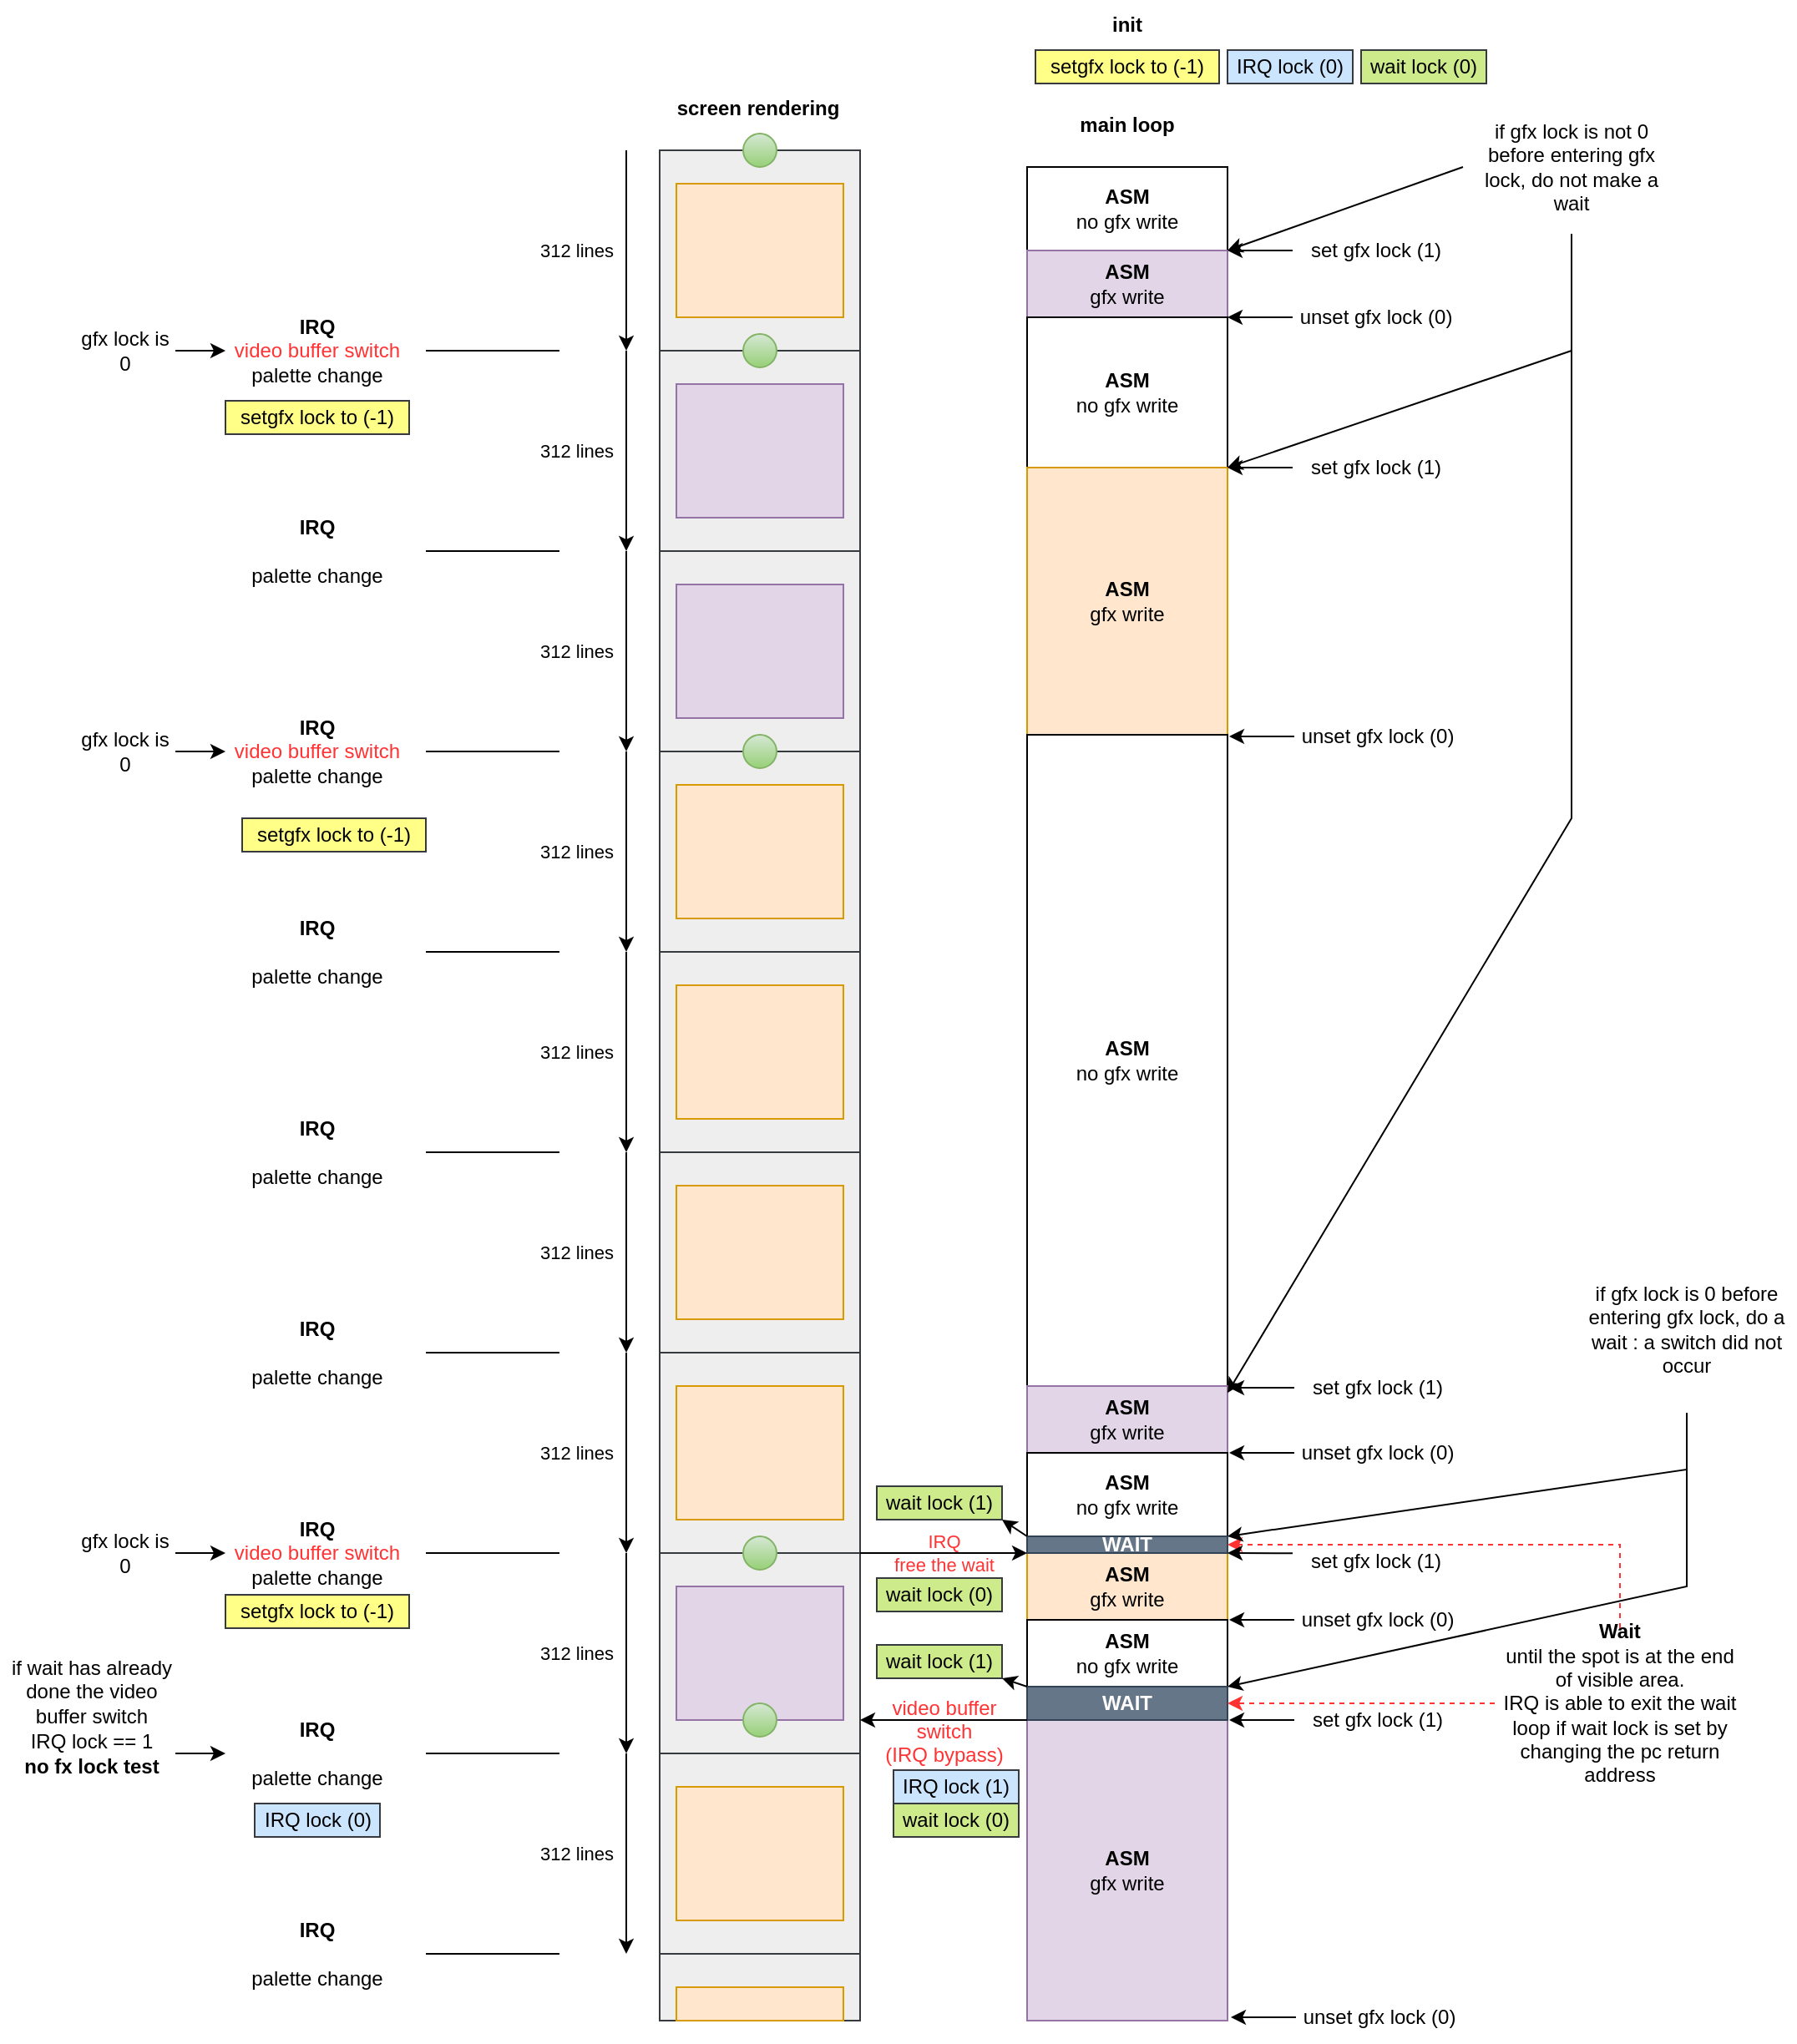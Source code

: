 <mxfile version="18.0.6" type="device" pages="2"><diagram id="DVagQBNby5K8U6fjiPHg" name="Page-1"><mxGraphModel dx="1808" dy="1843" grid="1" gridSize="10" guides="1" tooltips="1" connect="1" arrows="1" fold="1" page="1" pageScale="1" pageWidth="827" pageHeight="1169" math="0" shadow="0"><root><mxCell id="0"/><mxCell id="1" parent="0"/><mxCell id="LwWK-Zdmq9XIVRSjY24r-1" value="&lt;b&gt;ASM&lt;/b&gt;&lt;br&gt;no gfx write" style="rounded=0;whiteSpace=wrap;html=1;" vertex="1" parent="1"><mxGeometry x="520" y="50" width="120" height="50" as="geometry"/></mxCell><mxCell id="LwWK-Zdmq9XIVRSjY24r-2" value="&lt;b&gt;ASM&lt;/b&gt;&lt;br&gt;gfx write" style="rounded=0;whiteSpace=wrap;html=1;fillColor=#e1d5e7;strokeColor=#9673a6;" vertex="1" parent="1"><mxGeometry x="520" y="100" width="120" height="40" as="geometry"/></mxCell><mxCell id="LwWK-Zdmq9XIVRSjY24r-3" value="&lt;span style=&quot;&quot;&gt;&lt;b&gt;ASM&lt;/b&gt;&lt;br&gt;no gfx write&lt;/span&gt;" style="rounded=0;whiteSpace=wrap;html=1;" vertex="1" parent="1"><mxGeometry x="520" y="140" width="120" height="90" as="geometry"/></mxCell><mxCell id="LwWK-Zdmq9XIVRSjY24r-4" value="&lt;span style=&quot;&quot;&gt;&lt;b&gt;ASM&lt;/b&gt;&lt;br&gt;gfx write&lt;/span&gt;" style="rounded=0;whiteSpace=wrap;html=1;fillColor=#ffe6cc;strokeColor=#d79b00;" vertex="1" parent="1"><mxGeometry x="520" y="230" width="120" height="160" as="geometry"/></mxCell><mxCell id="LwWK-Zdmq9XIVRSjY24r-5" value="&lt;span style=&quot;&quot;&gt;&lt;b&gt;ASM&lt;/b&gt;&lt;br&gt;no gfx write&lt;/span&gt;" style="rounded=0;whiteSpace=wrap;html=1;" vertex="1" parent="1"><mxGeometry x="520" y="390" width="120" height="390" as="geometry"/></mxCell><mxCell id="LwWK-Zdmq9XIVRSjY24r-8" value="&lt;b&gt;ASM&lt;br&gt;&lt;/b&gt;&lt;span style=&quot;&quot;&gt;gfx write&lt;/span&gt;" style="rounded=0;whiteSpace=wrap;html=1;fillColor=#e1d5e7;strokeColor=#9673a6;" vertex="1" parent="1"><mxGeometry x="520" y="780" width="120" height="40" as="geometry"/></mxCell><mxCell id="LwWK-Zdmq9XIVRSjY24r-9" value="&lt;b&gt;ASM&lt;br&gt;&lt;/b&gt;&lt;span style=&quot;&quot;&gt;no gfx write&lt;/span&gt;" style="rounded=0;whiteSpace=wrap;html=1;" vertex="1" parent="1"><mxGeometry x="520" y="820" width="120" height="50" as="geometry"/></mxCell><mxCell id="LwWK-Zdmq9XIVRSjY24r-10" value="&lt;b&gt;ASM&lt;br&gt;&lt;/b&gt;&lt;span style=&quot;&quot;&gt;gfx write&lt;/span&gt;" style="rounded=0;whiteSpace=wrap;html=1;fillColor=#ffe6cc;strokeColor=#d79b00;" vertex="1" parent="1"><mxGeometry x="520" y="880" width="120" height="40" as="geometry"/></mxCell><mxCell id="LwWK-Zdmq9XIVRSjY24r-11" value="" style="rounded=0;whiteSpace=wrap;html=1;fillColor=#eeeeee;strokeColor=#36393d;" vertex="1" parent="1"><mxGeometry x="300" y="40" width="120" height="120" as="geometry"/></mxCell><mxCell id="LwWK-Zdmq9XIVRSjY24r-12" value="" style="rounded=0;whiteSpace=wrap;html=1;fillColor=#eeeeee;strokeColor=#36393d;" vertex="1" parent="1"><mxGeometry x="300" y="160" width="120" height="120" as="geometry"/></mxCell><mxCell id="LwWK-Zdmq9XIVRSjY24r-13" value="" style="rounded=0;whiteSpace=wrap;html=1;fillColor=#eeeeee;strokeColor=#36393d;" vertex="1" parent="1"><mxGeometry x="300" y="280" width="120" height="120" as="geometry"/></mxCell><mxCell id="LwWK-Zdmq9XIVRSjY24r-14" value="" style="rounded=0;whiteSpace=wrap;html=1;fillColor=#eeeeee;strokeColor=#36393d;" vertex="1" parent="1"><mxGeometry x="300" y="400" width="120" height="120" as="geometry"/></mxCell><mxCell id="LwWK-Zdmq9XIVRSjY24r-15" value="" style="rounded=0;whiteSpace=wrap;html=1;fillColor=#eeeeee;strokeColor=#36393d;" vertex="1" parent="1"><mxGeometry x="300" y="520" width="120" height="120" as="geometry"/></mxCell><mxCell id="LwWK-Zdmq9XIVRSjY24r-16" value="" style="rounded=0;whiteSpace=wrap;html=1;fillColor=#eeeeee;strokeColor=#36393d;" vertex="1" parent="1"><mxGeometry x="300" y="640" width="120" height="120" as="geometry"/></mxCell><mxCell id="LwWK-Zdmq9XIVRSjY24r-17" value="" style="rounded=0;whiteSpace=wrap;html=1;fillColor=#eeeeee;strokeColor=#36393d;" vertex="1" parent="1"><mxGeometry x="300" y="760" width="120" height="120" as="geometry"/></mxCell><mxCell id="LwWK-Zdmq9XIVRSjY24r-18" value="" style="rounded=0;whiteSpace=wrap;html=1;fillColor=#eeeeee;strokeColor=#36393d;" vertex="1" parent="1"><mxGeometry x="300" y="880" width="120" height="120" as="geometry"/></mxCell><mxCell id="LwWK-Zdmq9XIVRSjY24r-19" value="main loop" style="text;html=1;strokeColor=none;fillColor=none;align=center;verticalAlign=middle;whiteSpace=wrap;rounded=0;fontStyle=1" vertex="1" parent="1"><mxGeometry x="525" y="10" width="110" height="30" as="geometry"/></mxCell><mxCell id="LwWK-Zdmq9XIVRSjY24r-20" value="312 lines" style="endArrow=classic;html=1;rounded=0;" edge="1" parent="1"><mxGeometry y="-30" width="50" height="50" relative="1" as="geometry"><mxPoint x="280" y="40" as="sourcePoint"/><mxPoint x="280" y="160" as="targetPoint"/><mxPoint as="offset"/></mxGeometry></mxCell><mxCell id="LwWK-Zdmq9XIVRSjY24r-21" value="312 lines" style="endArrow=classic;html=1;rounded=0;" edge="1" parent="1"><mxGeometry y="-30" width="50" height="50" relative="1" as="geometry"><mxPoint x="280" y="160" as="sourcePoint"/><mxPoint x="280" y="280" as="targetPoint"/><mxPoint as="offset"/></mxGeometry></mxCell><mxCell id="LwWK-Zdmq9XIVRSjY24r-22" value="312 lines" style="endArrow=classic;html=1;rounded=0;" edge="1" parent="1"><mxGeometry y="-30" width="50" height="50" relative="1" as="geometry"><mxPoint x="280" y="280" as="sourcePoint"/><mxPoint x="280" y="400" as="targetPoint"/><mxPoint as="offset"/></mxGeometry></mxCell><mxCell id="LwWK-Zdmq9XIVRSjY24r-23" value="" style="endArrow=none;html=1;rounded=0;" edge="1" parent="1"><mxGeometry width="50" height="50" relative="1" as="geometry"><mxPoint x="160" y="160" as="sourcePoint"/><mxPoint x="240" y="160" as="targetPoint"/></mxGeometry></mxCell><mxCell id="LwWK-Zdmq9XIVRSjY24r-24" value="&lt;b&gt;IRQ&lt;/b&gt;&lt;br&gt;&lt;font color=&quot;#ff3333&quot;&gt;video buffer switch&lt;/font&gt;&lt;br&gt;palette change" style="text;html=1;strokeColor=none;fillColor=none;align=center;verticalAlign=middle;whiteSpace=wrap;rounded=0;" vertex="1" parent="1"><mxGeometry x="40" y="140" width="110" height="40" as="geometry"/></mxCell><mxCell id="LwWK-Zdmq9XIVRSjY24r-25" value="" style="endArrow=none;html=1;rounded=0;" edge="1" parent="1"><mxGeometry width="50" height="50" relative="1" as="geometry"><mxPoint x="160" y="280" as="sourcePoint"/><mxPoint x="240" y="280" as="targetPoint"/></mxGeometry></mxCell><mxCell id="LwWK-Zdmq9XIVRSjY24r-26" value="&lt;b&gt;IRQ&lt;/b&gt;&lt;br&gt;&lt;br&gt;palette change" style="text;html=1;strokeColor=none;fillColor=none;align=center;verticalAlign=middle;whiteSpace=wrap;rounded=0;" vertex="1" parent="1"><mxGeometry x="40" y="260" width="110" height="40" as="geometry"/></mxCell><mxCell id="LwWK-Zdmq9XIVRSjY24r-27" value="" style="endArrow=none;html=1;rounded=0;" edge="1" parent="1"><mxGeometry width="50" height="50" relative="1" as="geometry"><mxPoint x="160" y="400" as="sourcePoint"/><mxPoint x="240" y="400" as="targetPoint"/></mxGeometry></mxCell><mxCell id="LwWK-Zdmq9XIVRSjY24r-28" value="&lt;b&gt;IRQ&lt;/b&gt;&lt;br&gt;&lt;font color=&quot;#ff3333&quot;&gt;video buffer switch&lt;/font&gt;&lt;br&gt;palette change" style="text;html=1;strokeColor=none;fillColor=none;align=center;verticalAlign=middle;whiteSpace=wrap;rounded=0;" vertex="1" parent="1"><mxGeometry x="40" y="380" width="110" height="40" as="geometry"/></mxCell><mxCell id="LwWK-Zdmq9XIVRSjY24r-29" value="" style="endArrow=none;html=1;rounded=0;" edge="1" parent="1"><mxGeometry width="50" height="50" relative="1" as="geometry"><mxPoint x="160" y="520" as="sourcePoint"/><mxPoint x="240" y="520" as="targetPoint"/></mxGeometry></mxCell><mxCell id="LwWK-Zdmq9XIVRSjY24r-30" value="&lt;b&gt;IRQ&lt;/b&gt;&lt;br&gt;&lt;br&gt;palette change" style="text;html=1;strokeColor=none;fillColor=none;align=center;verticalAlign=middle;whiteSpace=wrap;rounded=0;" vertex="1" parent="1"><mxGeometry x="40" y="500" width="110" height="40" as="geometry"/></mxCell><mxCell id="LwWK-Zdmq9XIVRSjY24r-31" value="" style="endArrow=none;html=1;rounded=0;" edge="1" parent="1"><mxGeometry width="50" height="50" relative="1" as="geometry"><mxPoint x="160" y="640" as="sourcePoint"/><mxPoint x="240" y="640" as="targetPoint"/></mxGeometry></mxCell><mxCell id="LwWK-Zdmq9XIVRSjY24r-32" value="&lt;b&gt;IRQ&lt;/b&gt;&lt;br&gt;&lt;br&gt;palette change" style="text;html=1;strokeColor=none;fillColor=none;align=center;verticalAlign=middle;whiteSpace=wrap;rounded=0;" vertex="1" parent="1"><mxGeometry x="40" y="620" width="110" height="40" as="geometry"/></mxCell><mxCell id="LwWK-Zdmq9XIVRSjY24r-33" value="" style="endArrow=none;html=1;rounded=0;" edge="1" parent="1"><mxGeometry width="50" height="50" relative="1" as="geometry"><mxPoint x="160" y="760" as="sourcePoint"/><mxPoint x="240" y="760" as="targetPoint"/></mxGeometry></mxCell><mxCell id="LwWK-Zdmq9XIVRSjY24r-34" value="&lt;b&gt;IRQ&lt;/b&gt;&lt;br&gt;&lt;br&gt;palette change" style="text;html=1;strokeColor=none;fillColor=none;align=center;verticalAlign=middle;whiteSpace=wrap;rounded=0;" vertex="1" parent="1"><mxGeometry x="40" y="740" width="110" height="40" as="geometry"/></mxCell><mxCell id="LwWK-Zdmq9XIVRSjY24r-35" value="" style="endArrow=none;html=1;rounded=0;" edge="1" parent="1"><mxGeometry width="50" height="50" relative="1" as="geometry"><mxPoint x="160" y="880" as="sourcePoint"/><mxPoint x="240" y="880" as="targetPoint"/></mxGeometry></mxCell><mxCell id="LwWK-Zdmq9XIVRSjY24r-36" value="&lt;b&gt;IRQ&lt;/b&gt;&lt;br&gt;&lt;font color=&quot;#ff3333&quot;&gt;video buffer switch&lt;/font&gt;&lt;br&gt;palette change" style="text;html=1;strokeColor=none;fillColor=none;align=center;verticalAlign=middle;whiteSpace=wrap;rounded=0;" vertex="1" parent="1"><mxGeometry x="40" y="860" width="110" height="40" as="geometry"/></mxCell><mxCell id="LwWK-Zdmq9XIVRSjY24r-37" value="&lt;b&gt;WAIT&lt;/b&gt;" style="rounded=0;whiteSpace=wrap;html=1;fillColor=#647687;fontColor=#ffffff;strokeColor=#314354;" vertex="1" parent="1"><mxGeometry x="520" y="870" width="120" height="10" as="geometry"/></mxCell><mxCell id="LwWK-Zdmq9XIVRSjY24r-38" value="&lt;b&gt;ASM&lt;br&gt;&lt;/b&gt;&lt;span style=&quot;&quot;&gt;no gfx write&lt;/span&gt;" style="rounded=0;whiteSpace=wrap;html=1;" vertex="1" parent="1"><mxGeometry x="520" y="920" width="120" height="40" as="geometry"/></mxCell><mxCell id="LwWK-Zdmq9XIVRSjY24r-39" value="&lt;b&gt;ASM&lt;br&gt;&lt;/b&gt;&lt;span style=&quot;&quot;&gt;gfx write&lt;/span&gt;" style="rounded=0;whiteSpace=wrap;html=1;fillColor=#e1d5e7;strokeColor=#9673a6;" vertex="1" parent="1"><mxGeometry x="520" y="980" width="120" height="180" as="geometry"/></mxCell><mxCell id="LwWK-Zdmq9XIVRSjY24r-41" value="&lt;b&gt;WAIT&lt;/b&gt;" style="rounded=0;whiteSpace=wrap;html=1;fillColor=#647687;fontColor=#ffffff;strokeColor=#314354;" vertex="1" parent="1"><mxGeometry x="520" y="960" width="120" height="20" as="geometry"/></mxCell><mxCell id="LwWK-Zdmq9XIVRSjY24r-42" value="" style="endArrow=none;html=1;rounded=0;" edge="1" parent="1"><mxGeometry width="50" height="50" relative="1" as="geometry"><mxPoint x="160" y="1000" as="sourcePoint"/><mxPoint x="240" y="1000" as="targetPoint"/></mxGeometry></mxCell><mxCell id="LwWK-Zdmq9XIVRSjY24r-43" value="&lt;b&gt;IRQ&lt;/b&gt;&lt;br&gt;&lt;br&gt;palette change" style="text;html=1;strokeColor=none;fillColor=none;align=center;verticalAlign=middle;whiteSpace=wrap;rounded=0;" vertex="1" parent="1"><mxGeometry x="40" y="980" width="110" height="40" as="geometry"/></mxCell><mxCell id="LwWK-Zdmq9XIVRSjY24r-44" value="" style="rounded=0;whiteSpace=wrap;html=1;fillColor=#eeeeee;strokeColor=#36393d;" vertex="1" parent="1"><mxGeometry x="300" y="1000" width="120" height="120" as="geometry"/></mxCell><mxCell id="LwWK-Zdmq9XIVRSjY24r-45" value="312 lines" style="endArrow=classic;html=1;rounded=0;" edge="1" parent="1"><mxGeometry y="-30" width="50" height="50" relative="1" as="geometry"><mxPoint x="280" y="400" as="sourcePoint"/><mxPoint x="280" y="520" as="targetPoint"/><mxPoint as="offset"/></mxGeometry></mxCell><mxCell id="LwWK-Zdmq9XIVRSjY24r-47" value="312 lines" style="endArrow=classic;html=1;rounded=0;" edge="1" parent="1"><mxGeometry y="-30" width="50" height="50" relative="1" as="geometry"><mxPoint x="280" y="520" as="sourcePoint"/><mxPoint x="280" y="640" as="targetPoint"/><mxPoint as="offset"/></mxGeometry></mxCell><mxCell id="LwWK-Zdmq9XIVRSjY24r-49" value="312 lines" style="endArrow=classic;html=1;rounded=0;" edge="1" parent="1"><mxGeometry y="-30" width="50" height="50" relative="1" as="geometry"><mxPoint x="280" y="640" as="sourcePoint"/><mxPoint x="280" y="760" as="targetPoint"/><mxPoint as="offset"/></mxGeometry></mxCell><mxCell id="LwWK-Zdmq9XIVRSjY24r-50" value="312 lines" style="endArrow=classic;html=1;rounded=0;" edge="1" parent="1"><mxGeometry y="-30" width="50" height="50" relative="1" as="geometry"><mxPoint x="280" y="760" as="sourcePoint"/><mxPoint x="280" y="880" as="targetPoint"/><mxPoint as="offset"/></mxGeometry></mxCell><mxCell id="LwWK-Zdmq9XIVRSjY24r-52" value="312 lines" style="endArrow=classic;html=1;rounded=0;" edge="1" parent="1"><mxGeometry y="-30" width="50" height="50" relative="1" as="geometry"><mxPoint x="280" y="880" as="sourcePoint"/><mxPoint x="280" y="1000" as="targetPoint"/><mxPoint as="offset"/></mxGeometry></mxCell><mxCell id="LwWK-Zdmq9XIVRSjY24r-53" value="312 lines" style="endArrow=classic;html=1;rounded=0;" edge="1" parent="1"><mxGeometry y="-30" width="50" height="50" relative="1" as="geometry"><mxPoint x="280" y="1000" as="sourcePoint"/><mxPoint x="280" y="1120" as="targetPoint"/><mxPoint as="offset"/></mxGeometry></mxCell><mxCell id="LwWK-Zdmq9XIVRSjY24r-56" value="" style="endArrow=none;html=1;rounded=0;" edge="1" parent="1"><mxGeometry width="50" height="50" relative="1" as="geometry"><mxPoint x="160" y="1120" as="sourcePoint"/><mxPoint x="240" y="1120" as="targetPoint"/></mxGeometry></mxCell><mxCell id="LwWK-Zdmq9XIVRSjY24r-57" value="&lt;b&gt;IRQ&lt;/b&gt;&lt;br&gt;&lt;br&gt;palette change" style="text;html=1;strokeColor=none;fillColor=none;align=center;verticalAlign=middle;whiteSpace=wrap;rounded=0;" vertex="1" parent="1"><mxGeometry x="40" y="1100" width="110" height="40" as="geometry"/></mxCell><mxCell id="LwWK-Zdmq9XIVRSjY24r-58" value="" style="rounded=0;whiteSpace=wrap;html=1;fillColor=#ffe6cc;strokeColor=#d79b00;" vertex="1" parent="1"><mxGeometry x="310" y="60" width="100" height="80" as="geometry"/></mxCell><mxCell id="LwWK-Zdmq9XIVRSjY24r-59" value="" style="rounded=0;whiteSpace=wrap;html=1;fillColor=#e1d5e7;strokeColor=#9673a6;" vertex="1" parent="1"><mxGeometry x="310" y="180" width="100" height="80" as="geometry"/></mxCell><mxCell id="LwWK-Zdmq9XIVRSjY24r-60" value="" style="rounded=0;whiteSpace=wrap;html=1;fillColor=#e1d5e7;strokeColor=#9673a6;" vertex="1" parent="1"><mxGeometry x="310" y="300" width="100" height="80" as="geometry"/></mxCell><mxCell id="LwWK-Zdmq9XIVRSjY24r-61" value="" style="rounded=0;whiteSpace=wrap;html=1;fillColor=#ffe6cc;strokeColor=#d79b00;" vertex="1" parent="1"><mxGeometry x="310" y="420" width="100" height="80" as="geometry"/></mxCell><mxCell id="LwWK-Zdmq9XIVRSjY24r-62" value="" style="rounded=0;whiteSpace=wrap;html=1;fillColor=#ffe6cc;strokeColor=#d79b00;" vertex="1" parent="1"><mxGeometry x="310" y="540" width="100" height="80" as="geometry"/></mxCell><mxCell id="LwWK-Zdmq9XIVRSjY24r-63" value="" style="rounded=0;whiteSpace=wrap;html=1;fillColor=#ffe6cc;strokeColor=#d79b00;" vertex="1" parent="1"><mxGeometry x="310" y="660" width="100" height="80" as="geometry"/></mxCell><mxCell id="LwWK-Zdmq9XIVRSjY24r-64" value="" style="rounded=0;whiteSpace=wrap;html=1;fillColor=#ffe6cc;strokeColor=#d79b00;" vertex="1" parent="1"><mxGeometry x="310" y="780" width="100" height="80" as="geometry"/></mxCell><mxCell id="LwWK-Zdmq9XIVRSjY24r-65" value="" style="rounded=0;whiteSpace=wrap;html=1;fillColor=#e1d5e7;strokeColor=#9673a6;" vertex="1" parent="1"><mxGeometry x="310" y="900" width="100" height="80" as="geometry"/></mxCell><mxCell id="LwWK-Zdmq9XIVRSjY24r-66" value="" style="rounded=0;whiteSpace=wrap;html=1;fillColor=#ffe6cc;strokeColor=#d79b00;" vertex="1" parent="1"><mxGeometry x="310" y="1020" width="100" height="80" as="geometry"/></mxCell><mxCell id="LwWK-Zdmq9XIVRSjY24r-67" value="screen rendering" style="text;html=1;strokeColor=none;fillColor=none;align=center;verticalAlign=middle;whiteSpace=wrap;rounded=0;fontStyle=1" vertex="1" parent="1"><mxGeometry x="304" width="110" height="30" as="geometry"/></mxCell><mxCell id="LwWK-Zdmq9XIVRSjY24r-68" value="&lt;br&gt;&lt;span style=&quot;color: rgb(255, 51, 51); font-family: Helvetica; font-size: 12px; font-style: normal; font-variant-ligatures: normal; font-variant-caps: normal; font-weight: 400; letter-spacing: normal; orphans: 2; text-align: center; text-indent: 0px; text-transform: none; widows: 2; word-spacing: 0px; -webkit-text-stroke-width: 0px; text-decoration-thickness: initial; text-decoration-style: initial; text-decoration-color: initial; float: none; display: inline !important;&quot;&gt;video buffer&lt;br&gt;switch&lt;br&gt;(IRQ bypass)&lt;/span&gt;" style="endArrow=classic;html=1;rounded=0;fontColor=#FF3333;labelBackgroundColor=none;exitX=0;exitY=1;exitDx=0;exitDy=0;" edge="1" parent="1" source="LwWK-Zdmq9XIVRSjY24r-41"><mxGeometry width="50" height="50" relative="1" as="geometry"><mxPoint x="500" y="980" as="sourcePoint"/><mxPoint x="420" y="980" as="targetPoint"/><mxPoint as="offset"/></mxGeometry></mxCell><mxCell id="LwWK-Zdmq9XIVRSjY24r-71" value="IRQ&lt;br&gt;free the wait" style="endArrow=classic;html=1;rounded=0;labelBackgroundColor=none;fontColor=#FF3333;exitX=1;exitY=0;exitDx=0;exitDy=0;entryX=0;entryY=0;entryDx=0;entryDy=0;" edge="1" parent="1" source="LwWK-Zdmq9XIVRSjY24r-18" target="LwWK-Zdmq9XIVRSjY24r-10"><mxGeometry width="50" height="50" relative="1" as="geometry"><mxPoint x="300" y="870" as="sourcePoint"/><mxPoint x="350" y="820" as="targetPoint"/></mxGeometry></mxCell><mxCell id="LwWK-Zdmq9XIVRSjY24r-72" value="&lt;b&gt;Wait&lt;/b&gt;&lt;br&gt;until the spot is at the end of visible area.&lt;br&gt;IRQ is able to exit the wait loop if wait lock is set by changing the pc return address" style="text;html=1;strokeColor=none;fillColor=none;align=center;verticalAlign=middle;whiteSpace=wrap;rounded=0;fontColor=#000000;" vertex="1" parent="1"><mxGeometry x="800" y="925" width="150" height="90" as="geometry"/></mxCell><mxCell id="LwWK-Zdmq9XIVRSjY24r-74" value="" style="endArrow=classic;html=1;rounded=0;labelBackgroundColor=none;fontColor=#000000;entryX=1;entryY=0.5;entryDx=0;entryDy=0;exitX=0;exitY=0.5;exitDx=0;exitDy=0;dashed=1;strokeColor=#FF3333;" edge="1" parent="1" source="LwWK-Zdmq9XIVRSjY24r-72" target="LwWK-Zdmq9XIVRSjY24r-41"><mxGeometry width="50" height="50" relative="1" as="geometry"><mxPoint x="300" y="860" as="sourcePoint"/><mxPoint x="350" y="810" as="targetPoint"/></mxGeometry></mxCell><mxCell id="LwWK-Zdmq9XIVRSjY24r-75" value="" style="endArrow=classic;html=1;rounded=0;labelBackgroundColor=none;fontColor=#000000;entryX=1;entryY=0.5;entryDx=0;entryDy=0;exitX=0.5;exitY=0;exitDx=0;exitDy=0;dashed=1;strokeColor=#FF3333;" edge="1" parent="1" source="LwWK-Zdmq9XIVRSjY24r-72" target="LwWK-Zdmq9XIVRSjY24r-37"><mxGeometry width="50" height="50" relative="1" as="geometry"><mxPoint x="720" y="925" as="sourcePoint"/><mxPoint x="350" y="810" as="targetPoint"/><Array as="points"><mxPoint x="875" y="875"/></Array></mxGeometry></mxCell><mxCell id="LwWK-Zdmq9XIVRSjY24r-76" value="set gfx lock (1)" style="text;html=1;strokeColor=none;fillColor=none;align=center;verticalAlign=middle;whiteSpace=wrap;rounded=0;fontColor=#000000;" vertex="1" parent="1"><mxGeometry x="679" y="215" width="100" height="30" as="geometry"/></mxCell><mxCell id="LwWK-Zdmq9XIVRSjY24r-77" value="" style="endArrow=classic;html=1;rounded=0;labelBackgroundColor=none;fontColor=#000000;exitX=0;exitY=0.5;exitDx=0;exitDy=0;entryX=1;entryY=1;entryDx=0;entryDy=0;" edge="1" parent="1" source="LwWK-Zdmq9XIVRSjY24r-76" target="LwWK-Zdmq9XIVRSjY24r-3"><mxGeometry width="50" height="50" relative="1" as="geometry"><mxPoint x="300" y="270" as="sourcePoint"/><mxPoint x="350" y="220" as="targetPoint"/></mxGeometry></mxCell><mxCell id="LwWK-Zdmq9XIVRSjY24r-78" value="unset gfx lock (0)" style="text;html=1;strokeColor=none;fillColor=none;align=center;verticalAlign=middle;whiteSpace=wrap;rounded=0;fontColor=#000000;" vertex="1" parent="1"><mxGeometry x="679" y="125" width="100" height="30" as="geometry"/></mxCell><mxCell id="LwWK-Zdmq9XIVRSjY24r-79" value="" style="endArrow=classic;html=1;rounded=0;labelBackgroundColor=none;fontColor=#000000;exitX=0;exitY=0.5;exitDx=0;exitDy=0;entryX=1;entryY=1;entryDx=0;entryDy=0;" edge="1" parent="1" source="LwWK-Zdmq9XIVRSjY24r-78"><mxGeometry width="50" height="50" relative="1" as="geometry"><mxPoint x="300" y="310" as="sourcePoint"/><mxPoint x="640" y="140" as="targetPoint"/></mxGeometry></mxCell><mxCell id="LwWK-Zdmq9XIVRSjY24r-80" value="init" style="text;html=1;strokeColor=none;fillColor=none;align=center;verticalAlign=middle;whiteSpace=wrap;rounded=0;fontColor=#000000;fontStyle=1" vertex="1" parent="1"><mxGeometry x="535" y="-50" width="90" height="30" as="geometry"/></mxCell><mxCell id="LwWK-Zdmq9XIVRSjY24r-81" value="gfx lock is 0" style="text;html=1;strokeColor=none;fillColor=none;align=center;verticalAlign=middle;whiteSpace=wrap;rounded=0;fontColor=#000000;" vertex="1" parent="1"><mxGeometry x="-50" y="145" width="60" height="30" as="geometry"/></mxCell><mxCell id="LwWK-Zdmq9XIVRSjY24r-82" value="" style="endArrow=classic;html=1;rounded=0;labelBackgroundColor=none;fontColor=#000000;exitX=1;exitY=0.5;exitDx=0;exitDy=0;" edge="1" parent="1" source="LwWK-Zdmq9XIVRSjY24r-81"><mxGeometry width="50" height="50" relative="1" as="geometry"><mxPoint x="300" y="250" as="sourcePoint"/><mxPoint x="40" y="160" as="targetPoint"/></mxGeometry></mxCell><mxCell id="LwWK-Zdmq9XIVRSjY24r-83" value="set gfx lock (1)" style="text;html=1;strokeColor=none;fillColor=none;align=center;verticalAlign=middle;whiteSpace=wrap;rounded=0;fontColor=#000000;" vertex="1" parent="1"><mxGeometry x="679" y="85" width="100" height="30" as="geometry"/></mxCell><mxCell id="LwWK-Zdmq9XIVRSjY24r-84" value="" style="endArrow=classic;html=1;rounded=0;labelBackgroundColor=none;fontColor=#000000;exitX=0;exitY=0.5;exitDx=0;exitDy=0;entryX=1;entryY=0;entryDx=0;entryDy=0;" edge="1" parent="1" source="LwWK-Zdmq9XIVRSjY24r-83" target="LwWK-Zdmq9XIVRSjY24r-2"><mxGeometry width="50" height="50" relative="1" as="geometry"><mxPoint x="310" y="280" as="sourcePoint"/><mxPoint x="650" y="110" as="targetPoint"/></mxGeometry></mxCell><mxCell id="LwWK-Zdmq9XIVRSjY24r-86" value="unset gfx lock (0)" style="text;html=1;strokeColor=none;fillColor=none;align=center;verticalAlign=middle;whiteSpace=wrap;rounded=0;fontColor=#000000;" vertex="1" parent="1"><mxGeometry x="680" y="376" width="100" height="30" as="geometry"/></mxCell><mxCell id="LwWK-Zdmq9XIVRSjY24r-87" value="" style="endArrow=classic;html=1;rounded=0;labelBackgroundColor=none;fontColor=#000000;exitX=0;exitY=0.5;exitDx=0;exitDy=0;entryX=1;entryY=1;entryDx=0;entryDy=0;" edge="1" parent="1" source="LwWK-Zdmq9XIVRSjY24r-86"><mxGeometry width="50" height="50" relative="1" as="geometry"><mxPoint x="301" y="561" as="sourcePoint"/><mxPoint x="641" y="391" as="targetPoint"/></mxGeometry></mxCell><mxCell id="LwWK-Zdmq9XIVRSjY24r-88" value="gfx lock is 0" style="text;html=1;strokeColor=none;fillColor=none;align=center;verticalAlign=middle;whiteSpace=wrap;rounded=0;fontColor=#000000;" vertex="1" parent="1"><mxGeometry x="-50" y="385" width="60" height="30" as="geometry"/></mxCell><mxCell id="LwWK-Zdmq9XIVRSjY24r-89" value="" style="endArrow=classic;html=1;rounded=0;labelBackgroundColor=none;fontColor=#000000;exitX=1;exitY=0.5;exitDx=0;exitDy=0;" edge="1" parent="1" source="LwWK-Zdmq9XIVRSjY24r-88"><mxGeometry width="50" height="50" relative="1" as="geometry"><mxPoint x="300" y="490" as="sourcePoint"/><mxPoint x="40" y="400" as="targetPoint"/></mxGeometry></mxCell><mxCell id="LwWK-Zdmq9XIVRSjY24r-93" value="unset gfx lock (0)" style="text;html=1;strokeColor=none;fillColor=none;align=center;verticalAlign=middle;whiteSpace=wrap;rounded=0;fontColor=#000000;" vertex="1" parent="1"><mxGeometry x="680" y="805" width="100" height="30" as="geometry"/></mxCell><mxCell id="LwWK-Zdmq9XIVRSjY24r-94" value="" style="endArrow=classic;html=1;rounded=0;labelBackgroundColor=none;fontColor=#000000;exitX=0;exitY=0.5;exitDx=0;exitDy=0;entryX=1;entryY=1;entryDx=0;entryDy=0;" edge="1" parent="1" source="LwWK-Zdmq9XIVRSjY24r-93"><mxGeometry width="50" height="50" relative="1" as="geometry"><mxPoint x="301" y="990" as="sourcePoint"/><mxPoint x="641" y="820" as="targetPoint"/></mxGeometry></mxCell><mxCell id="LwWK-Zdmq9XIVRSjY24r-95" value="unset gfx lock (0)" style="text;html=1;strokeColor=none;fillColor=none;align=center;verticalAlign=middle;whiteSpace=wrap;rounded=0;fontColor=#000000;" vertex="1" parent="1"><mxGeometry x="680" y="905" width="100" height="30" as="geometry"/></mxCell><mxCell id="LwWK-Zdmq9XIVRSjY24r-96" value="" style="endArrow=classic;html=1;rounded=0;labelBackgroundColor=none;fontColor=#000000;exitX=0;exitY=0.5;exitDx=0;exitDy=0;entryX=1;entryY=1;entryDx=0;entryDy=0;" edge="1" parent="1" source="LwWK-Zdmq9XIVRSjY24r-95"><mxGeometry width="50" height="50" relative="1" as="geometry"><mxPoint x="301" y="1090" as="sourcePoint"/><mxPoint x="641" y="920" as="targetPoint"/></mxGeometry></mxCell><mxCell id="LwWK-Zdmq9XIVRSjY24r-97" value="unset gfx lock (0)" style="text;html=1;strokeColor=none;fillColor=none;align=center;verticalAlign=middle;whiteSpace=wrap;rounded=0;fontColor=#000000;" vertex="1" parent="1"><mxGeometry x="681" y="1143" width="100" height="30" as="geometry"/></mxCell><mxCell id="LwWK-Zdmq9XIVRSjY24r-98" value="" style="endArrow=classic;html=1;rounded=0;labelBackgroundColor=none;fontColor=#000000;exitX=0;exitY=0.5;exitDx=0;exitDy=0;entryX=1;entryY=1;entryDx=0;entryDy=0;" edge="1" parent="1" source="LwWK-Zdmq9XIVRSjY24r-97"><mxGeometry width="50" height="50" relative="1" as="geometry"><mxPoint x="302" y="1328" as="sourcePoint"/><mxPoint x="642" y="1158" as="targetPoint"/></mxGeometry></mxCell><mxCell id="LwWK-Zdmq9XIVRSjY24r-101" value="set gfx lock (1)" style="text;html=1;strokeColor=none;fillColor=none;align=center;verticalAlign=middle;whiteSpace=wrap;rounded=0;fontColor=#000000;" vertex="1" parent="1"><mxGeometry x="680" y="766" width="100" height="30" as="geometry"/></mxCell><mxCell id="LwWK-Zdmq9XIVRSjY24r-102" value="" style="endArrow=classic;html=1;rounded=0;labelBackgroundColor=none;fontColor=#000000;exitX=0;exitY=0.5;exitDx=0;exitDy=0;entryX=1;entryY=1;entryDx=0;entryDy=0;" edge="1" parent="1" source="LwWK-Zdmq9XIVRSjY24r-101"><mxGeometry width="50" height="50" relative="1" as="geometry"><mxPoint x="301" y="821" as="sourcePoint"/><mxPoint x="641" y="781" as="targetPoint"/></mxGeometry></mxCell><mxCell id="LwWK-Zdmq9XIVRSjY24r-103" value="set gfx lock (1)" style="text;html=1;strokeColor=none;fillColor=none;align=center;verticalAlign=middle;whiteSpace=wrap;rounded=0;fontColor=#000000;" vertex="1" parent="1"><mxGeometry x="680" y="965" width="100" height="30" as="geometry"/></mxCell><mxCell id="LwWK-Zdmq9XIVRSjY24r-104" value="" style="endArrow=classic;html=1;rounded=0;labelBackgroundColor=none;fontColor=#000000;exitX=0;exitY=0.5;exitDx=0;exitDy=0;entryX=1;entryY=1;entryDx=0;entryDy=0;" edge="1" parent="1" source="LwWK-Zdmq9XIVRSjY24r-103"><mxGeometry width="50" height="50" relative="1" as="geometry"><mxPoint x="301" y="1020" as="sourcePoint"/><mxPoint x="641" y="980" as="targetPoint"/></mxGeometry></mxCell><mxCell id="LwWK-Zdmq9XIVRSjY24r-107" value="set gfx lock (1)" style="text;html=1;strokeColor=none;fillColor=none;align=center;verticalAlign=middle;whiteSpace=wrap;rounded=0;fontColor=#000000;" vertex="1" parent="1"><mxGeometry x="679" y="870" width="100" height="30" as="geometry"/></mxCell><mxCell id="LwWK-Zdmq9XIVRSjY24r-109" value="" style="endArrow=classic;html=1;rounded=0;labelBackgroundColor=none;fontColor=#000000;exitX=0;exitY=0.338;exitDx=0;exitDy=0;exitPerimeter=0;" edge="1" parent="1" source="LwWK-Zdmq9XIVRSjY24r-107"><mxGeometry width="50" height="50" relative="1" as="geometry"><mxPoint x="679" y="890" as="sourcePoint"/><mxPoint x="640" y="880" as="targetPoint"/></mxGeometry></mxCell><mxCell id="LwWK-Zdmq9XIVRSjY24r-112" value="gfx lock is 0" style="text;html=1;strokeColor=none;fillColor=none;align=center;verticalAlign=middle;whiteSpace=wrap;rounded=0;fontColor=#000000;" vertex="1" parent="1"><mxGeometry x="-50" y="865" width="60" height="30" as="geometry"/></mxCell><mxCell id="LwWK-Zdmq9XIVRSjY24r-113" value="" style="endArrow=classic;html=1;rounded=0;labelBackgroundColor=none;fontColor=#000000;exitX=1;exitY=0.5;exitDx=0;exitDy=0;" edge="1" parent="1" source="LwWK-Zdmq9XIVRSjY24r-112"><mxGeometry width="50" height="50" relative="1" as="geometry"><mxPoint x="300" y="970" as="sourcePoint"/><mxPoint x="40" y="880" as="targetPoint"/></mxGeometry></mxCell><mxCell id="LwWK-Zdmq9XIVRSjY24r-114" value="setgfx lock to (-1)" style="text;html=1;strokeColor=#36393d;fillColor=#ffff88;align=center;verticalAlign=middle;whiteSpace=wrap;rounded=0;" vertex="1" parent="1"><mxGeometry x="40" y="905" width="110" height="20" as="geometry"/></mxCell><mxCell id="LwWK-Zdmq9XIVRSjY24r-115" value="setgfx lock to (-1)" style="text;html=1;strokeColor=#36393d;fillColor=#ffff88;align=center;verticalAlign=middle;whiteSpace=wrap;rounded=0;" vertex="1" parent="1"><mxGeometry x="40" y="190" width="110" height="20" as="geometry"/></mxCell><mxCell id="LwWK-Zdmq9XIVRSjY24r-116" value="setgfx lock to (-1)" style="text;html=1;strokeColor=#36393d;fillColor=#ffff88;align=center;verticalAlign=middle;whiteSpace=wrap;rounded=0;" vertex="1" parent="1"><mxGeometry x="525" y="-20" width="110" height="20" as="geometry"/></mxCell><mxCell id="LwWK-Zdmq9XIVRSjY24r-117" value="setgfx lock to (-1)" style="text;html=1;strokeColor=#36393d;fillColor=#ffff88;align=center;verticalAlign=middle;whiteSpace=wrap;rounded=0;" vertex="1" parent="1"><mxGeometry x="50" y="440" width="110" height="20" as="geometry"/></mxCell><mxCell id="LwWK-Zdmq9XIVRSjY24r-121" value="" style="rounded=0;whiteSpace=wrap;html=1;fillColor=#eeeeee;strokeColor=#36393d;" vertex="1" parent="1"><mxGeometry x="300" y="1120" width="120" height="40" as="geometry"/></mxCell><mxCell id="LwWK-Zdmq9XIVRSjY24r-122" value="" style="rounded=0;whiteSpace=wrap;html=1;fillColor=#ffe6cc;strokeColor=#d79b00;" vertex="1" parent="1"><mxGeometry x="310" y="1140" width="100" height="20" as="geometry"/></mxCell><mxCell id="LwWK-Zdmq9XIVRSjY24r-123" value="" style="ellipse;whiteSpace=wrap;html=1;aspect=fixed;fillColor=#d5e8d4;gradientColor=#97d077;strokeColor=#82b366;" vertex="1" parent="1"><mxGeometry x="350" y="30" width="20" height="20" as="geometry"/></mxCell><mxCell id="LwWK-Zdmq9XIVRSjY24r-124" value="" style="ellipse;whiteSpace=wrap;html=1;aspect=fixed;fillColor=#d5e8d4;gradientColor=#97d077;strokeColor=#82b366;" vertex="1" parent="1"><mxGeometry x="350" y="390" width="20" height="20" as="geometry"/></mxCell><mxCell id="LwWK-Zdmq9XIVRSjY24r-125" value="" style="ellipse;whiteSpace=wrap;html=1;aspect=fixed;fillColor=#d5e8d4;gradientColor=#97d077;strokeColor=#82b366;" vertex="1" parent="1"><mxGeometry x="350" y="870" width="20" height="20" as="geometry"/></mxCell><mxCell id="LwWK-Zdmq9XIVRSjY24r-126" value="" style="ellipse;whiteSpace=wrap;html=1;aspect=fixed;fillColor=#d5e8d4;gradientColor=#97d077;strokeColor=#82b366;" vertex="1" parent="1"><mxGeometry x="350" y="970" width="20" height="20" as="geometry"/></mxCell><mxCell id="LwWK-Zdmq9XIVRSjY24r-127" value="IRQ lock (1)" style="text;html=1;strokeColor=#36393d;fillColor=#cce5ff;align=center;verticalAlign=middle;whiteSpace=wrap;rounded=0;" vertex="1" parent="1"><mxGeometry x="440" y="1010" width="75" height="20" as="geometry"/></mxCell><mxCell id="LwWK-Zdmq9XIVRSjY24r-128" value="IRQ lock (0)" style="text;html=1;strokeColor=#36393d;fillColor=#cce5ff;align=center;verticalAlign=middle;whiteSpace=wrap;rounded=0;" vertex="1" parent="1"><mxGeometry x="57.5" y="1030" width="75" height="20" as="geometry"/></mxCell><mxCell id="LwWK-Zdmq9XIVRSjY24r-129" value="IRQ lock (0)" style="text;html=1;strokeColor=#36393d;fillColor=#cce5ff;align=center;verticalAlign=middle;whiteSpace=wrap;rounded=0;" vertex="1" parent="1"><mxGeometry x="640" y="-20" width="75" height="20" as="geometry"/></mxCell><mxCell id="LwWK-Zdmq9XIVRSjY24r-130" value="IRQ lock == 1&lt;br&gt;&lt;b&gt;no fx lock test&lt;/b&gt;" style="text;html=1;strokeColor=none;fillColor=none;align=center;verticalAlign=middle;whiteSpace=wrap;rounded=0;fontColor=#000000;" vertex="1" parent="1"><mxGeometry x="-90" y="985" width="100" height="30" as="geometry"/></mxCell><mxCell id="LwWK-Zdmq9XIVRSjY24r-132" value="" style="endArrow=classic;html=1;rounded=0;labelBackgroundColor=none;fontColor=#000000;exitX=1;exitY=0.5;exitDx=0;exitDy=0;" edge="1" parent="1"><mxGeometry width="50" height="50" relative="1" as="geometry"><mxPoint x="10" y="1000" as="sourcePoint"/><mxPoint x="40" y="1000" as="targetPoint"/></mxGeometry></mxCell><mxCell id="LwWK-Zdmq9XIVRSjY24r-133" value="wait lock (1)" style="text;html=1;strokeColor=#36393d;fillColor=#cdeb8b;align=center;verticalAlign=middle;whiteSpace=wrap;rounded=0;" vertex="1" parent="1"><mxGeometry x="430" y="840" width="75" height="20" as="geometry"/></mxCell><mxCell id="LwWK-Zdmq9XIVRSjY24r-134" value="wait lock (0)" style="text;html=1;strokeColor=#36393d;fillColor=#cdeb8b;align=center;verticalAlign=middle;whiteSpace=wrap;rounded=0;" vertex="1" parent="1"><mxGeometry x="720" y="-20" width="75" height="20" as="geometry"/></mxCell><mxCell id="LwWK-Zdmq9XIVRSjY24r-135" value="" style="endArrow=classic;html=1;rounded=0;labelBackgroundColor=none;fontColor=#000000;strokeColor=#000000;exitX=0;exitY=1;exitDx=0;exitDy=0;entryX=1;entryY=1;entryDx=0;entryDy=0;" edge="1" parent="1" source="LwWK-Zdmq9XIVRSjY24r-9" target="LwWK-Zdmq9XIVRSjY24r-133"><mxGeometry width="50" height="50" relative="1" as="geometry"><mxPoint x="260" y="900" as="sourcePoint"/><mxPoint x="310" y="850" as="targetPoint"/></mxGeometry></mxCell><mxCell id="LwWK-Zdmq9XIVRSjY24r-136" value="wait lock (0)" style="text;html=1;strokeColor=#36393d;fillColor=#cdeb8b;align=center;verticalAlign=middle;whiteSpace=wrap;rounded=0;" vertex="1" parent="1"><mxGeometry x="430" y="895" width="75" height="20" as="geometry"/></mxCell><mxCell id="LwWK-Zdmq9XIVRSjY24r-137" value="wait lock (0)" style="text;html=1;strokeColor=#36393d;fillColor=#cdeb8b;align=center;verticalAlign=middle;whiteSpace=wrap;rounded=0;" vertex="1" parent="1"><mxGeometry x="440" y="1030" width="75" height="20" as="geometry"/></mxCell><mxCell id="LwWK-Zdmq9XIVRSjY24r-139" value="wait lock (1)" style="text;html=1;strokeColor=#36393d;fillColor=#cdeb8b;align=center;verticalAlign=middle;whiteSpace=wrap;rounded=0;" vertex="1" parent="1"><mxGeometry x="430" y="935" width="75" height="20" as="geometry"/></mxCell><mxCell id="LwWK-Zdmq9XIVRSjY24r-140" value="" style="endArrow=classic;html=1;rounded=0;labelBackgroundColor=none;fontColor=#000000;strokeColor=#000000;exitX=0;exitY=0;exitDx=0;exitDy=0;entryX=1;entryY=1;entryDx=0;entryDy=0;" edge="1" parent="1" source="LwWK-Zdmq9XIVRSjY24r-41" target="LwWK-Zdmq9XIVRSjY24r-139"><mxGeometry width="50" height="50" relative="1" as="geometry"><mxPoint x="260" y="1000" as="sourcePoint"/><mxPoint x="310" y="950" as="targetPoint"/></mxGeometry></mxCell><mxCell id="LwWK-Zdmq9XIVRSjY24r-141" value="if wait has already done the video buffer switch" style="text;html=1;strokeColor=none;fillColor=none;align=center;verticalAlign=middle;whiteSpace=wrap;rounded=0;fontColor=#000000;" vertex="1" parent="1"><mxGeometry x="-95" y="935" width="110" height="55" as="geometry"/></mxCell><mxCell id="LwWK-Zdmq9XIVRSjY24r-142" value="" style="ellipse;whiteSpace=wrap;html=1;aspect=fixed;fillColor=#d5e8d4;gradientColor=#97d077;strokeColor=#82b366;" vertex="1" parent="1"><mxGeometry x="350" y="150" width="20" height="20" as="geometry"/></mxCell><mxCell id="LwWK-Zdmq9XIVRSjY24r-143" value="" style="endArrow=classic;html=1;rounded=0;labelBackgroundColor=none;fontColor=#000000;strokeColor=#000000;entryX=1;entryY=0;entryDx=0;entryDy=0;exitX=0.5;exitY=1;exitDx=0;exitDy=0;" edge="1" parent="1" source="LwWK-Zdmq9XIVRSjY24r-144" target="LwWK-Zdmq9XIVRSjY24r-37"><mxGeometry width="50" height="50" relative="1" as="geometry"><mxPoint x="870" y="830" as="sourcePoint"/><mxPoint x="630" y="890" as="targetPoint"/><Array as="points"><mxPoint x="915" y="830"/></Array></mxGeometry></mxCell><mxCell id="LwWK-Zdmq9XIVRSjY24r-144" value="if gfx lock is 0 before entering gfx lock, do a wait : a switch did not occur" style="text;html=1;strokeColor=none;fillColor=none;align=center;verticalAlign=middle;whiteSpace=wrap;rounded=0;fontColor=#000000;" vertex="1" parent="1"><mxGeometry x="850" y="696" width="130" height="100" as="geometry"/></mxCell><mxCell id="LwWK-Zdmq9XIVRSjY24r-145" value="if gfx lock is not 0 before entering gfx lock, do not make a wait" style="text;html=1;strokeColor=none;fillColor=none;align=center;verticalAlign=middle;whiteSpace=wrap;rounded=0;fontColor=#000000;" vertex="1" parent="1"><mxGeometry x="781" y="10" width="130" height="80" as="geometry"/></mxCell><mxCell id="LwWK-Zdmq9XIVRSjY24r-146" value="" style="endArrow=classic;html=1;rounded=0;labelBackgroundColor=none;fontColor=#000000;strokeColor=#000000;exitX=0;exitY=0.5;exitDx=0;exitDy=0;" edge="1" parent="1" source="LwWK-Zdmq9XIVRSjY24r-145"><mxGeometry width="50" height="50" relative="1" as="geometry"><mxPoint x="580" y="350" as="sourcePoint"/><mxPoint x="640" y="100" as="targetPoint"/></mxGeometry></mxCell><mxCell id="LwWK-Zdmq9XIVRSjY24r-147" value="" style="endArrow=classic;html=1;rounded=0;labelBackgroundColor=none;fontColor=#000000;strokeColor=#000000;entryX=1;entryY=0;entryDx=0;entryDy=0;exitX=0.5;exitY=1;exitDx=0;exitDy=0;" edge="1" parent="1" source="LwWK-Zdmq9XIVRSjY24r-145" target="LwWK-Zdmq9XIVRSjY24r-4"><mxGeometry width="50" height="50" relative="1" as="geometry"><mxPoint x="580" y="350" as="sourcePoint"/><mxPoint x="630" y="300" as="targetPoint"/><Array as="points"><mxPoint x="846" y="160"/></Array></mxGeometry></mxCell><mxCell id="LwWK-Zdmq9XIVRSjY24r-148" value="" style="endArrow=classic;html=1;rounded=0;labelBackgroundColor=none;fontColor=#000000;strokeColor=#000000;exitX=0.5;exitY=1;exitDx=0;exitDy=0;" edge="1" parent="1" source="LwWK-Zdmq9XIVRSjY24r-145"><mxGeometry width="50" height="50" relative="1" as="geometry"><mxPoint x="580" y="350" as="sourcePoint"/><mxPoint x="640" y="784.138" as="targetPoint"/><Array as="points"><mxPoint x="846" y="440"/></Array></mxGeometry></mxCell><mxCell id="LwWK-Zdmq9XIVRSjY24r-150" value="" style="endArrow=classic;html=1;rounded=0;labelBackgroundColor=none;fontColor=#000000;strokeColor=#000000;exitX=0.5;exitY=1;exitDx=0;exitDy=0;entryX=1;entryY=1;entryDx=0;entryDy=0;" edge="1" parent="1" source="LwWK-Zdmq9XIVRSjY24r-144" target="LwWK-Zdmq9XIVRSjY24r-38"><mxGeometry width="50" height="50" relative="1" as="geometry"><mxPoint x="580" y="910" as="sourcePoint"/><mxPoint x="630" y="860" as="targetPoint"/><Array as="points"><mxPoint x="915" y="900"/></Array></mxGeometry></mxCell></root></mxGraphModel></diagram><diagram name="Page-2" id="DeTYtgwKrVOf17J6cIP2"><mxGraphModel dx="981" dy="1843" grid="1" gridSize="10" guides="1" tooltips="1" connect="1" arrows="1" fold="1" page="1" pageScale="1" pageWidth="827" pageHeight="1169" math="0" shadow="0"><root><mxCell id="9LSrWRhsGqncW4qpuEbj-0"/><mxCell id="9LSrWRhsGqncW4qpuEbj-1" parent="9LSrWRhsGqncW4qpuEbj-0"/><mxCell id="9LSrWRhsGqncW4qpuEbj-2" value="&lt;b&gt;ASM&lt;/b&gt;&lt;br&gt;no gfx write" style="rounded=0;whiteSpace=wrap;html=1;" vertex="1" parent="9LSrWRhsGqncW4qpuEbj-1"><mxGeometry x="520" y="60" width="120" height="40" as="geometry"/></mxCell><mxCell id="9LSrWRhsGqncW4qpuEbj-3" value="&lt;b&gt;ASM&lt;/b&gt;&lt;br&gt;gfx write" style="rounded=0;whiteSpace=wrap;html=1;fillColor=#e1d5e7;strokeColor=#9673a6;" vertex="1" parent="9LSrWRhsGqncW4qpuEbj-1"><mxGeometry x="520" y="100" width="120" height="40" as="geometry"/></mxCell><mxCell id="9LSrWRhsGqncW4qpuEbj-4" value="&lt;span style=&quot;&quot;&gt;&lt;b&gt;ASM&lt;/b&gt;&lt;br&gt;no gfx write&lt;/span&gt;" style="rounded=0;whiteSpace=wrap;html=1;" vertex="1" parent="9LSrWRhsGqncW4qpuEbj-1"><mxGeometry x="520" y="140" width="120" height="90" as="geometry"/></mxCell><mxCell id="9LSrWRhsGqncW4qpuEbj-5" value="&lt;span style=&quot;&quot;&gt;&lt;b&gt;ASM&lt;/b&gt;&lt;br&gt;gfx write&lt;/span&gt;" style="rounded=0;whiteSpace=wrap;html=1;fillColor=#ffe6cc;strokeColor=#d79b00;" vertex="1" parent="9LSrWRhsGqncW4qpuEbj-1"><mxGeometry x="520" y="230" width="120" height="160" as="geometry"/></mxCell><mxCell id="9LSrWRhsGqncW4qpuEbj-6" value="&lt;span style=&quot;&quot;&gt;&lt;b&gt;ASM&lt;/b&gt;&lt;br&gt;no gfx write&lt;/span&gt;" style="rounded=0;whiteSpace=wrap;html=1;" vertex="1" parent="9LSrWRhsGqncW4qpuEbj-1"><mxGeometry x="520" y="390" width="120" height="390" as="geometry"/></mxCell><mxCell id="9LSrWRhsGqncW4qpuEbj-7" value="&lt;b&gt;ASM&lt;br&gt;&lt;/b&gt;&lt;span style=&quot;&quot;&gt;gfx write&lt;/span&gt;" style="rounded=0;whiteSpace=wrap;html=1;fillColor=#e1d5e7;strokeColor=#9673a6;" vertex="1" parent="9LSrWRhsGqncW4qpuEbj-1"><mxGeometry x="520" y="780" width="120" height="40" as="geometry"/></mxCell><mxCell id="9LSrWRhsGqncW4qpuEbj-8" value="&lt;b&gt;ASM&lt;br&gt;&lt;/b&gt;&lt;span style=&quot;&quot;&gt;no gfx write&lt;/span&gt;" style="rounded=0;whiteSpace=wrap;html=1;" vertex="1" parent="9LSrWRhsGqncW4qpuEbj-1"><mxGeometry x="520" y="820" width="120" height="50" as="geometry"/></mxCell><mxCell id="9LSrWRhsGqncW4qpuEbj-9" value="&lt;b&gt;ASM&lt;br&gt;&lt;/b&gt;&lt;span style=&quot;&quot;&gt;gfx write&lt;/span&gt;" style="rounded=0;whiteSpace=wrap;html=1;fillColor=#ffe6cc;strokeColor=#d79b00;" vertex="1" parent="9LSrWRhsGqncW4qpuEbj-1"><mxGeometry x="520" y="880" width="120" height="40" as="geometry"/></mxCell><mxCell id="9LSrWRhsGqncW4qpuEbj-10" value="" style="rounded=0;whiteSpace=wrap;html=1;fillColor=#eeeeee;strokeColor=#36393d;" vertex="1" parent="9LSrWRhsGqncW4qpuEbj-1"><mxGeometry x="300" y="40" width="120" height="120" as="geometry"/></mxCell><mxCell id="9LSrWRhsGqncW4qpuEbj-11" value="" style="rounded=0;whiteSpace=wrap;html=1;fillColor=#eeeeee;strokeColor=#36393d;" vertex="1" parent="9LSrWRhsGqncW4qpuEbj-1"><mxGeometry x="300" y="160" width="120" height="120" as="geometry"/></mxCell><mxCell id="9LSrWRhsGqncW4qpuEbj-12" value="" style="rounded=0;whiteSpace=wrap;html=1;fillColor=#eeeeee;strokeColor=#36393d;" vertex="1" parent="9LSrWRhsGqncW4qpuEbj-1"><mxGeometry x="300" y="280" width="120" height="120" as="geometry"/></mxCell><mxCell id="9LSrWRhsGqncW4qpuEbj-13" value="" style="rounded=0;whiteSpace=wrap;html=1;fillColor=#eeeeee;strokeColor=#36393d;" vertex="1" parent="9LSrWRhsGqncW4qpuEbj-1"><mxGeometry x="300" y="400" width="120" height="120" as="geometry"/></mxCell><mxCell id="9LSrWRhsGqncW4qpuEbj-14" value="" style="rounded=0;whiteSpace=wrap;html=1;fillColor=#eeeeee;strokeColor=#36393d;" vertex="1" parent="9LSrWRhsGqncW4qpuEbj-1"><mxGeometry x="300" y="520" width="120" height="120" as="geometry"/></mxCell><mxCell id="9LSrWRhsGqncW4qpuEbj-15" value="" style="rounded=0;whiteSpace=wrap;html=1;fillColor=#eeeeee;strokeColor=#36393d;" vertex="1" parent="9LSrWRhsGqncW4qpuEbj-1"><mxGeometry x="300" y="640" width="120" height="120" as="geometry"/></mxCell><mxCell id="9LSrWRhsGqncW4qpuEbj-16" value="" style="rounded=0;whiteSpace=wrap;html=1;fillColor=#eeeeee;strokeColor=#36393d;" vertex="1" parent="9LSrWRhsGqncW4qpuEbj-1"><mxGeometry x="300" y="760" width="120" height="120" as="geometry"/></mxCell><mxCell id="9LSrWRhsGqncW4qpuEbj-17" value="" style="rounded=0;whiteSpace=wrap;html=1;fillColor=#eeeeee;strokeColor=#36393d;" vertex="1" parent="9LSrWRhsGqncW4qpuEbj-1"><mxGeometry x="300" y="880" width="120" height="120" as="geometry"/></mxCell><mxCell id="9LSrWRhsGqncW4qpuEbj-18" value="main loop" style="text;html=1;strokeColor=none;fillColor=none;align=center;verticalAlign=middle;whiteSpace=wrap;rounded=0;fontStyle=1" vertex="1" parent="9LSrWRhsGqncW4qpuEbj-1"><mxGeometry x="525" y="10" width="110" height="30" as="geometry"/></mxCell><mxCell id="9LSrWRhsGqncW4qpuEbj-19" value="312 lines" style="endArrow=classic;html=1;rounded=0;" edge="1" parent="9LSrWRhsGqncW4qpuEbj-1"><mxGeometry y="-30" width="50" height="50" relative="1" as="geometry"><mxPoint x="280" y="40" as="sourcePoint"/><mxPoint x="280" y="160" as="targetPoint"/><mxPoint as="offset"/></mxGeometry></mxCell><mxCell id="9LSrWRhsGqncW4qpuEbj-20" value="312 lines" style="endArrow=classic;html=1;rounded=0;" edge="1" parent="9LSrWRhsGqncW4qpuEbj-1"><mxGeometry y="-30" width="50" height="50" relative="1" as="geometry"><mxPoint x="280" y="160" as="sourcePoint"/><mxPoint x="280" y="280" as="targetPoint"/><mxPoint as="offset"/></mxGeometry></mxCell><mxCell id="9LSrWRhsGqncW4qpuEbj-21" value="312 lines" style="endArrow=classic;html=1;rounded=0;" edge="1" parent="9LSrWRhsGqncW4qpuEbj-1"><mxGeometry y="-30" width="50" height="50" relative="1" as="geometry"><mxPoint x="280" y="280" as="sourcePoint"/><mxPoint x="280" y="400" as="targetPoint"/><mxPoint as="offset"/></mxGeometry></mxCell><mxCell id="9LSrWRhsGqncW4qpuEbj-22" value="" style="endArrow=none;html=1;rounded=0;" edge="1" parent="9LSrWRhsGqncW4qpuEbj-1"><mxGeometry width="50" height="50" relative="1" as="geometry"><mxPoint x="160" y="160" as="sourcePoint"/><mxPoint x="240" y="160" as="targetPoint"/></mxGeometry></mxCell><mxCell id="9LSrWRhsGqncW4qpuEbj-24" value="" style="endArrow=none;html=1;rounded=0;" edge="1" parent="9LSrWRhsGqncW4qpuEbj-1"><mxGeometry width="50" height="50" relative="1" as="geometry"><mxPoint x="160" y="280" as="sourcePoint"/><mxPoint x="240" y="280" as="targetPoint"/></mxGeometry></mxCell><mxCell id="9LSrWRhsGqncW4qpuEbj-26" value="" style="endArrow=none;html=1;rounded=0;" edge="1" parent="9LSrWRhsGqncW4qpuEbj-1"><mxGeometry width="50" height="50" relative="1" as="geometry"><mxPoint x="160" y="400" as="sourcePoint"/><mxPoint x="240" y="400" as="targetPoint"/></mxGeometry></mxCell><mxCell id="9LSrWRhsGqncW4qpuEbj-28" value="" style="endArrow=none;html=1;rounded=0;" edge="1" parent="9LSrWRhsGqncW4qpuEbj-1"><mxGeometry width="50" height="50" relative="1" as="geometry"><mxPoint x="160" y="520" as="sourcePoint"/><mxPoint x="240" y="520" as="targetPoint"/></mxGeometry></mxCell><mxCell id="9LSrWRhsGqncW4qpuEbj-30" value="" style="endArrow=none;html=1;rounded=0;" edge="1" parent="9LSrWRhsGqncW4qpuEbj-1"><mxGeometry width="50" height="50" relative="1" as="geometry"><mxPoint x="160" y="640" as="sourcePoint"/><mxPoint x="240" y="640" as="targetPoint"/></mxGeometry></mxCell><mxCell id="9LSrWRhsGqncW4qpuEbj-32" value="" style="endArrow=none;html=1;rounded=0;" edge="1" parent="9LSrWRhsGqncW4qpuEbj-1"><mxGeometry width="50" height="50" relative="1" as="geometry"><mxPoint x="160" y="760" as="sourcePoint"/><mxPoint x="240" y="760" as="targetPoint"/></mxGeometry></mxCell><mxCell id="9LSrWRhsGqncW4qpuEbj-34" value="" style="endArrow=none;html=1;rounded=0;" edge="1" parent="9LSrWRhsGqncW4qpuEbj-1"><mxGeometry width="50" height="50" relative="1" as="geometry"><mxPoint x="160" y="880" as="sourcePoint"/><mxPoint x="240" y="880" as="targetPoint"/></mxGeometry></mxCell><mxCell id="9LSrWRhsGqncW4qpuEbj-36" value="&lt;b&gt;WAIT&lt;/b&gt;" style="rounded=0;whiteSpace=wrap;html=1;fillColor=#647687;fontColor=#ffffff;strokeColor=#314354;" vertex="1" parent="9LSrWRhsGqncW4qpuEbj-1"><mxGeometry x="520" y="870" width="120" height="10" as="geometry"/></mxCell><mxCell id="9LSrWRhsGqncW4qpuEbj-37" value="&lt;b&gt;ASM&lt;br&gt;&lt;/b&gt;&lt;span style=&quot;&quot;&gt;no gfx write&lt;/span&gt;" style="rounded=0;whiteSpace=wrap;html=1;" vertex="1" parent="9LSrWRhsGqncW4qpuEbj-1"><mxGeometry x="520" y="920" width="120" height="40" as="geometry"/></mxCell><mxCell id="9LSrWRhsGqncW4qpuEbj-38" value="&lt;b&gt;ASM&lt;br&gt;&lt;/b&gt;&lt;span style=&quot;&quot;&gt;gfx write&lt;/span&gt;" style="rounded=0;whiteSpace=wrap;html=1;fillColor=#e1d5e7;strokeColor=#9673a6;" vertex="1" parent="9LSrWRhsGqncW4qpuEbj-1"><mxGeometry x="520" y="980" width="120" height="180" as="geometry"/></mxCell><mxCell id="9LSrWRhsGqncW4qpuEbj-39" value="&lt;b&gt;WAIT&lt;/b&gt;" style="rounded=0;whiteSpace=wrap;html=1;fillColor=#647687;fontColor=#ffffff;strokeColor=#314354;" vertex="1" parent="9LSrWRhsGqncW4qpuEbj-1"><mxGeometry x="520" y="960" width="120" height="20" as="geometry"/></mxCell><mxCell id="9LSrWRhsGqncW4qpuEbj-40" value="" style="endArrow=none;html=1;rounded=0;" edge="1" parent="9LSrWRhsGqncW4qpuEbj-1"><mxGeometry width="50" height="50" relative="1" as="geometry"><mxPoint x="160" y="1000" as="sourcePoint"/><mxPoint x="240" y="1000" as="targetPoint"/></mxGeometry></mxCell><mxCell id="9LSrWRhsGqncW4qpuEbj-42" value="" style="rounded=0;whiteSpace=wrap;html=1;fillColor=#eeeeee;strokeColor=#36393d;" vertex="1" parent="9LSrWRhsGqncW4qpuEbj-1"><mxGeometry x="300" y="1000" width="120" height="120" as="geometry"/></mxCell><mxCell id="9LSrWRhsGqncW4qpuEbj-43" value="312 lines" style="endArrow=classic;html=1;rounded=0;" edge="1" parent="9LSrWRhsGqncW4qpuEbj-1"><mxGeometry y="-30" width="50" height="50" relative="1" as="geometry"><mxPoint x="280" y="400" as="sourcePoint"/><mxPoint x="280" y="520" as="targetPoint"/><mxPoint as="offset"/></mxGeometry></mxCell><mxCell id="9LSrWRhsGqncW4qpuEbj-44" value="312 lines" style="endArrow=classic;html=1;rounded=0;" edge="1" parent="9LSrWRhsGqncW4qpuEbj-1"><mxGeometry y="-30" width="50" height="50" relative="1" as="geometry"><mxPoint x="280" y="520" as="sourcePoint"/><mxPoint x="280" y="640" as="targetPoint"/><mxPoint as="offset"/></mxGeometry></mxCell><mxCell id="9LSrWRhsGqncW4qpuEbj-45" value="312 lines" style="endArrow=classic;html=1;rounded=0;" edge="1" parent="9LSrWRhsGqncW4qpuEbj-1"><mxGeometry y="-30" width="50" height="50" relative="1" as="geometry"><mxPoint x="280" y="640" as="sourcePoint"/><mxPoint x="280" y="760" as="targetPoint"/><mxPoint as="offset"/></mxGeometry></mxCell><mxCell id="9LSrWRhsGqncW4qpuEbj-46" value="312 lines" style="endArrow=classic;html=1;rounded=0;" edge="1" parent="9LSrWRhsGqncW4qpuEbj-1"><mxGeometry y="-30" width="50" height="50" relative="1" as="geometry"><mxPoint x="280" y="760" as="sourcePoint"/><mxPoint x="280" y="880" as="targetPoint"/><mxPoint as="offset"/></mxGeometry></mxCell><mxCell id="9LSrWRhsGqncW4qpuEbj-47" value="312 lines" style="endArrow=classic;html=1;rounded=0;" edge="1" parent="9LSrWRhsGqncW4qpuEbj-1"><mxGeometry y="-30" width="50" height="50" relative="1" as="geometry"><mxPoint x="280" y="880" as="sourcePoint"/><mxPoint x="280" y="1000" as="targetPoint"/><mxPoint as="offset"/></mxGeometry></mxCell><mxCell id="9LSrWRhsGqncW4qpuEbj-48" value="312 lines" style="endArrow=classic;html=1;rounded=0;" edge="1" parent="9LSrWRhsGqncW4qpuEbj-1"><mxGeometry y="-30" width="50" height="50" relative="1" as="geometry"><mxPoint x="280" y="1000" as="sourcePoint"/><mxPoint x="280" y="1120" as="targetPoint"/><mxPoint as="offset"/></mxGeometry></mxCell><mxCell id="9LSrWRhsGqncW4qpuEbj-49" value="" style="endArrow=none;html=1;rounded=0;" edge="1" parent="9LSrWRhsGqncW4qpuEbj-1"><mxGeometry width="50" height="50" relative="1" as="geometry"><mxPoint x="160" y="1120" as="sourcePoint"/><mxPoint x="240" y="1120" as="targetPoint"/></mxGeometry></mxCell><mxCell id="9LSrWRhsGqncW4qpuEbj-51" value="" style="rounded=0;whiteSpace=wrap;html=1;fillColor=#ffe6cc;strokeColor=#d79b00;" vertex="1" parent="9LSrWRhsGqncW4qpuEbj-1"><mxGeometry x="310" y="60" width="100" height="80" as="geometry"/></mxCell><mxCell id="9LSrWRhsGqncW4qpuEbj-52" value="" style="rounded=0;whiteSpace=wrap;html=1;fillColor=#e1d5e7;strokeColor=#9673a6;" vertex="1" parent="9LSrWRhsGqncW4qpuEbj-1"><mxGeometry x="310" y="180" width="100" height="80" as="geometry"/></mxCell><mxCell id="9LSrWRhsGqncW4qpuEbj-53" value="" style="rounded=0;whiteSpace=wrap;html=1;fillColor=#e1d5e7;strokeColor=#9673a6;" vertex="1" parent="9LSrWRhsGqncW4qpuEbj-1"><mxGeometry x="310" y="300" width="100" height="80" as="geometry"/></mxCell><mxCell id="9LSrWRhsGqncW4qpuEbj-54" value="" style="rounded=0;whiteSpace=wrap;html=1;fillColor=#ffe6cc;strokeColor=#d79b00;" vertex="1" parent="9LSrWRhsGqncW4qpuEbj-1"><mxGeometry x="310" y="420" width="100" height="80" as="geometry"/></mxCell><mxCell id="9LSrWRhsGqncW4qpuEbj-55" value="" style="rounded=0;whiteSpace=wrap;html=1;fillColor=#ffe6cc;strokeColor=#d79b00;" vertex="1" parent="9LSrWRhsGqncW4qpuEbj-1"><mxGeometry x="310" y="540" width="100" height="80" as="geometry"/></mxCell><mxCell id="9LSrWRhsGqncW4qpuEbj-56" value="" style="rounded=0;whiteSpace=wrap;html=1;fillColor=#ffe6cc;strokeColor=#d79b00;" vertex="1" parent="9LSrWRhsGqncW4qpuEbj-1"><mxGeometry x="310" y="660" width="100" height="80" as="geometry"/></mxCell><mxCell id="9LSrWRhsGqncW4qpuEbj-57" value="" style="rounded=0;whiteSpace=wrap;html=1;fillColor=#ffe6cc;strokeColor=#d79b00;" vertex="1" parent="9LSrWRhsGqncW4qpuEbj-1"><mxGeometry x="310" y="780" width="100" height="80" as="geometry"/></mxCell><mxCell id="9LSrWRhsGqncW4qpuEbj-58" value="" style="rounded=0;whiteSpace=wrap;html=1;fillColor=#e1d5e7;strokeColor=#9673a6;" vertex="1" parent="9LSrWRhsGqncW4qpuEbj-1"><mxGeometry x="310" y="900" width="100" height="80" as="geometry"/></mxCell><mxCell id="9LSrWRhsGqncW4qpuEbj-59" value="" style="rounded=0;whiteSpace=wrap;html=1;fillColor=#ffe6cc;strokeColor=#d79b00;" vertex="1" parent="9LSrWRhsGqncW4qpuEbj-1"><mxGeometry x="310" y="1020" width="100" height="80" as="geometry"/></mxCell><mxCell id="9LSrWRhsGqncW4qpuEbj-60" value="screen rendering" style="text;html=1;strokeColor=none;fillColor=none;align=center;verticalAlign=middle;whiteSpace=wrap;rounded=0;fontStyle=1" vertex="1" parent="9LSrWRhsGqncW4qpuEbj-1"><mxGeometry x="304" width="110" height="30" as="geometry"/></mxCell><mxCell id="9LSrWRhsGqncW4qpuEbj-97" value="" style="rounded=0;whiteSpace=wrap;html=1;fillColor=#eeeeee;strokeColor=#36393d;" vertex="1" parent="9LSrWRhsGqncW4qpuEbj-1"><mxGeometry x="300" y="1120" width="120" height="40" as="geometry"/></mxCell><mxCell id="9LSrWRhsGqncW4qpuEbj-98" value="" style="rounded=0;whiteSpace=wrap;html=1;fillColor=#ffe6cc;strokeColor=#d79b00;" vertex="1" parent="9LSrWRhsGqncW4qpuEbj-1"><mxGeometry x="310" y="1140" width="100" height="20" as="geometry"/></mxCell><mxCell id="9LSrWRhsGqncW4qpuEbj-99" value="" style="ellipse;whiteSpace=wrap;html=1;aspect=fixed;fillColor=#d5e8d4;gradientColor=#97d077;strokeColor=#82b366;" vertex="1" parent="9LSrWRhsGqncW4qpuEbj-1"><mxGeometry x="350" y="30" width="20" height="20" as="geometry"/></mxCell><mxCell id="9LSrWRhsGqncW4qpuEbj-100" value="" style="ellipse;whiteSpace=wrap;html=1;aspect=fixed;fillColor=#d5e8d4;gradientColor=#97d077;strokeColor=#82b366;" vertex="1" parent="9LSrWRhsGqncW4qpuEbj-1"><mxGeometry x="350" y="390" width="20" height="20" as="geometry"/></mxCell><mxCell id="9LSrWRhsGqncW4qpuEbj-101" value="" style="ellipse;whiteSpace=wrap;html=1;aspect=fixed;fillColor=#d5e8d4;gradientColor=#97d077;strokeColor=#82b366;" vertex="1" parent="9LSrWRhsGqncW4qpuEbj-1"><mxGeometry x="350" y="870" width="20" height="20" as="geometry"/></mxCell><mxCell id="9LSrWRhsGqncW4qpuEbj-102" value="" style="ellipse;whiteSpace=wrap;html=1;aspect=fixed;fillColor=#d5e8d4;gradientColor=#97d077;strokeColor=#82b366;" vertex="1" parent="9LSrWRhsGqncW4qpuEbj-1"><mxGeometry x="350" y="970" width="20" height="20" as="geometry"/></mxCell><mxCell id="9LSrWRhsGqncW4qpuEbj-116" value="" style="ellipse;whiteSpace=wrap;html=1;aspect=fixed;fillColor=#d5e8d4;gradientColor=#97d077;strokeColor=#82b366;" vertex="1" parent="9LSrWRhsGqncW4qpuEbj-1"><mxGeometry x="350" y="150" width="20" height="20" as="geometry"/></mxCell><mxCell id="NDUiIxdwJ7GnxPt0OaQ9-0" value="1" style="text;html=1;strokeColor=#b85450;fillColor=#f8cecc;align=center;verticalAlign=middle;whiteSpace=wrap;rounded=0;" vertex="1" parent="9LSrWRhsGqncW4qpuEbj-1"><mxGeometry x="100" y="10" width="60" height="30" as="geometry"/></mxCell><mxCell id="NDUiIxdwJ7GnxPt0OaQ9-1" value="2" style="text;html=1;strokeColor=#b85450;fillColor=#f8cecc;align=center;verticalAlign=middle;whiteSpace=wrap;rounded=0;" vertex="1" parent="9LSrWRhsGqncW4qpuEbj-1"><mxGeometry x="100" y="130" width="60" height="30" as="geometry"/></mxCell><mxCell id="NDUiIxdwJ7GnxPt0OaQ9-2" value="3" style="text;html=1;strokeColor=#b85450;fillColor=#f8cecc;align=center;verticalAlign=middle;whiteSpace=wrap;rounded=0;" vertex="1" parent="9LSrWRhsGqncW4qpuEbj-1"><mxGeometry x="100" y="250" width="60" height="30" as="geometry"/></mxCell><mxCell id="NDUiIxdwJ7GnxPt0OaQ9-3" value="4" style="text;html=1;strokeColor=#b85450;fillColor=#f8cecc;align=center;verticalAlign=middle;whiteSpace=wrap;rounded=0;" vertex="1" parent="9LSrWRhsGqncW4qpuEbj-1"><mxGeometry x="100" y="370" width="60" height="30" as="geometry"/></mxCell><mxCell id="NDUiIxdwJ7GnxPt0OaQ9-4" value="" style="endArrow=none;html=1;rounded=0;" edge="1" parent="9LSrWRhsGqncW4qpuEbj-1"><mxGeometry width="50" height="50" relative="1" as="geometry"><mxPoint x="160" y="39.52" as="sourcePoint"/><mxPoint x="240" y="39.52" as="targetPoint"/></mxGeometry></mxCell><mxCell id="NDUiIxdwJ7GnxPt0OaQ9-6" value="5" style="text;html=1;strokeColor=#b85450;fillColor=#f8cecc;align=center;verticalAlign=middle;whiteSpace=wrap;rounded=0;" vertex="1" parent="9LSrWRhsGqncW4qpuEbj-1"><mxGeometry x="100" y="490" width="60" height="30" as="geometry"/></mxCell><mxCell id="NDUiIxdwJ7GnxPt0OaQ9-7" value="6" style="text;html=1;strokeColor=#b85450;fillColor=#f8cecc;align=center;verticalAlign=middle;whiteSpace=wrap;rounded=0;" vertex="1" parent="9LSrWRhsGqncW4qpuEbj-1"><mxGeometry x="100" y="610" width="60" height="30" as="geometry"/></mxCell><mxCell id="NDUiIxdwJ7GnxPt0OaQ9-8" value="7" style="text;html=1;strokeColor=#b85450;fillColor=#f8cecc;align=center;verticalAlign=middle;whiteSpace=wrap;rounded=0;" vertex="1" parent="9LSrWRhsGqncW4qpuEbj-1"><mxGeometry x="100" y="730" width="60" height="30" as="geometry"/></mxCell><mxCell id="NDUiIxdwJ7GnxPt0OaQ9-9" value="8" style="text;html=1;strokeColor=#b85450;fillColor=#f8cecc;align=center;verticalAlign=middle;whiteSpace=wrap;rounded=0;" vertex="1" parent="9LSrWRhsGqncW4qpuEbj-1"><mxGeometry x="100" y="850" width="60" height="30" as="geometry"/></mxCell><mxCell id="NDUiIxdwJ7GnxPt0OaQ9-10" value="9" style="text;html=1;strokeColor=#b85450;fillColor=#f8cecc;align=center;verticalAlign=middle;whiteSpace=wrap;rounded=0;" vertex="1" parent="9LSrWRhsGqncW4qpuEbj-1"><mxGeometry x="100" y="970" width="60" height="30" as="geometry"/></mxCell><mxCell id="NDUiIxdwJ7GnxPt0OaQ9-11" value="1-0 = 1" style="text;html=1;strokeColor=#666666;fillColor=#f5f5f5;align=center;verticalAlign=middle;whiteSpace=wrap;rounded=0;fontColor=#333333;" vertex="1" parent="9LSrWRhsGqncW4qpuEbj-1"><mxGeometry x="720" y="29.31" width="60" height="30" as="geometry"/></mxCell><mxCell id="NDUiIxdwJ7GnxPt0OaQ9-12" value="" style="endArrow=none;html=1;rounded=0;" edge="1" parent="9LSrWRhsGqncW4qpuEbj-1"><mxGeometry width="50" height="50" relative="1" as="geometry"><mxPoint x="640" y="59.31" as="sourcePoint"/><mxPoint x="720" y="59.31" as="targetPoint"/></mxGeometry></mxCell><mxCell id="NDUiIxdwJ7GnxPt0OaQ9-14" value="" style="endArrow=none;html=1;rounded=0;" edge="1" parent="9LSrWRhsGqncW4qpuEbj-1"><mxGeometry width="50" height="50" relative="1" as="geometry"><mxPoint x="640" y="139.31" as="sourcePoint"/><mxPoint x="720" y="139.31" as="targetPoint"/></mxGeometry></mxCell><mxCell id="NDUiIxdwJ7GnxPt0OaQ9-16" value="" style="endArrow=none;html=1;rounded=0;" edge="1" parent="9LSrWRhsGqncW4qpuEbj-1"><mxGeometry width="50" height="50" relative="1" as="geometry"><mxPoint x="640" y="389.31" as="sourcePoint"/><mxPoint x="720" y="389.31" as="targetPoint"/></mxGeometry></mxCell><mxCell id="NDUiIxdwJ7GnxPt0OaQ9-18" value="" style="endArrow=none;html=1;rounded=0;" edge="1" parent="9LSrWRhsGqncW4qpuEbj-1"><mxGeometry width="50" height="50" relative="1" as="geometry"><mxPoint x="640" y="819.31" as="sourcePoint"/><mxPoint x="720" y="819.31" as="targetPoint"/></mxGeometry></mxCell><mxCell id="NDUiIxdwJ7GnxPt0OaQ9-20" value="" style="endArrow=none;html=1;rounded=0;" edge="1" parent="9LSrWRhsGqncW4qpuEbj-1"><mxGeometry width="50" height="50" relative="1" as="geometry"><mxPoint x="640" y="920.0" as="sourcePoint"/><mxPoint x="720" y="920.0" as="targetPoint"/></mxGeometry></mxCell><mxCell id="NDUiIxdwJ7GnxPt0OaQ9-32" value="default to 1" style="text;html=1;strokeColor=#666666;fillColor=#f5f5f5;align=center;verticalAlign=middle;whiteSpace=wrap;rounded=0;fontColor=#333333;" vertex="1" parent="9LSrWRhsGqncW4qpuEbj-1"><mxGeometry x="780" y="109.31" width="50" height="30" as="geometry"/></mxCell><mxCell id="NDUiIxdwJ7GnxPt0OaQ9-34" value="vint counter" style="text;html=1;strokeColor=none;fillColor=none;align=center;verticalAlign=middle;whiteSpace=wrap;rounded=0;fontColor=#FF3333;" vertex="1" parent="9LSrWRhsGqncW4qpuEbj-1"><mxGeometry x="100" y="-20" width="60" height="30" as="geometry"/></mxCell><mxCell id="NDUiIxdwJ7GnxPt0OaQ9-37" value="old vint counter = 0&lt;br&gt;vint counter = 0" style="text;html=1;strokeColor=none;fillColor=none;align=center;verticalAlign=middle;whiteSpace=wrap;rounded=0;fontColor=#FF3333;" vertex="1" parent="9LSrWRhsGqncW4qpuEbj-1"><mxGeometry x="295" y="-80" width="130" height="30" as="geometry"/></mxCell><mxCell id="NDUiIxdwJ7GnxPt0OaQ9-39" value="init" style="text;html=1;strokeColor=none;fillColor=none;align=center;verticalAlign=middle;whiteSpace=wrap;rounded=0;fontStyle=1" vertex="1" parent="9LSrWRhsGqncW4qpuEbj-1"><mxGeometry x="305" y="-110" width="110" height="30" as="geometry"/></mxCell><mxCell id="NDUiIxdwJ7GnxPt0OaQ9-40" value="1-1 = 0" style="text;html=1;strokeColor=#666666;fillColor=#f5f5f5;align=center;verticalAlign=middle;whiteSpace=wrap;rounded=0;fontColor=#333333;" vertex="1" parent="9LSrWRhsGqncW4qpuEbj-1"><mxGeometry x="720" y="109.31" width="60" height="30" as="geometry"/></mxCell><mxCell id="NDUiIxdwJ7GnxPt0OaQ9-41" value="3-1 = 2" style="text;html=1;strokeColor=#666666;fillColor=#f5f5f5;align=center;verticalAlign=middle;whiteSpace=wrap;rounded=0;fontColor=#333333;" vertex="1" parent="9LSrWRhsGqncW4qpuEbj-1"><mxGeometry x="720" y="360" width="60" height="30" as="geometry"/></mxCell><mxCell id="NDUiIxdwJ7GnxPt0OaQ9-42" value="7-3 = 4" style="text;html=1;strokeColor=#666666;fillColor=#f5f5f5;align=center;verticalAlign=middle;whiteSpace=wrap;rounded=0;fontColor=#333333;" vertex="1" parent="9LSrWRhsGqncW4qpuEbj-1"><mxGeometry x="720" y="790" width="60" height="30" as="geometry"/></mxCell><mxCell id="NDUiIxdwJ7GnxPt0OaQ9-44" value="8-1 = 1" style="text;html=1;strokeColor=#666666;fillColor=#f5f5f5;align=center;verticalAlign=middle;whiteSpace=wrap;rounded=0;fontColor=#333333;" vertex="1" parent="9LSrWRhsGqncW4qpuEbj-1"><mxGeometry x="720" y="890" width="60" height="30" as="geometry"/></mxCell><mxCell id="NDUiIxdwJ7GnxPt0OaQ9-45" value="10" style="text;html=1;strokeColor=#b85450;fillColor=#f8cecc;align=center;verticalAlign=middle;whiteSpace=wrap;rounded=0;" vertex="1" parent="9LSrWRhsGqncW4qpuEbj-1"><mxGeometry x="100" y="1090" width="60" height="30" as="geometry"/></mxCell><mxCell id="NDUiIxdwJ7GnxPt0OaQ9-46" value="1" style="text;html=1;strokeColor=#b85450;fillColor=#f8cecc;align=center;verticalAlign=middle;whiteSpace=wrap;rounded=0;" vertex="1" parent="9LSrWRhsGqncW4qpuEbj-1"><mxGeometry x="860" y="29.31" width="60" height="30" as="geometry"/></mxCell><mxCell id="NDUiIxdwJ7GnxPt0OaQ9-47" value="movement factor" style="text;html=1;strokeColor=none;fillColor=none;align=center;verticalAlign=middle;whiteSpace=wrap;rounded=0;fontStyle=1" vertex="1" parent="9LSrWRhsGqncW4qpuEbj-1"><mxGeometry x="707.5" y="-40" width="90" height="30" as="geometry"/></mxCell><mxCell id="NDUiIxdwJ7GnxPt0OaQ9-48" value="" style="endArrow=none;html=1;rounded=0;" edge="1" parent="9LSrWRhsGqncW4qpuEbj-1"><mxGeometry width="50" height="50" relative="1" as="geometry"><mxPoint x="780" y="59.31" as="sourcePoint"/><mxPoint x="860" y="59.31" as="targetPoint"/></mxGeometry></mxCell><mxCell id="NDUiIxdwJ7GnxPt0OaQ9-49" value="&lt;span style=&quot;font-weight: normal;&quot;&gt;&lt;font color=&quot;#ff3333&quot;&gt;old vint counter&lt;/font&gt;&lt;/span&gt;" style="text;html=1;strokeColor=none;fillColor=none;align=center;verticalAlign=middle;whiteSpace=wrap;rounded=0;fontStyle=1" vertex="1" parent="9LSrWRhsGqncW4qpuEbj-1"><mxGeometry x="852.5" y="-10" width="75" height="30" as="geometry"/></mxCell><mxCell id="NDUiIxdwJ7GnxPt0OaQ9-50" value="1" style="text;html=1;strokeColor=#b85450;fillColor=#f8cecc;align=center;verticalAlign=middle;whiteSpace=wrap;rounded=0;" vertex="1" parent="9LSrWRhsGqncW4qpuEbj-1"><mxGeometry x="860" y="109.31" width="60" height="30" as="geometry"/></mxCell><mxCell id="NDUiIxdwJ7GnxPt0OaQ9-51" value="" style="endArrow=none;html=1;rounded=0;" edge="1" parent="9LSrWRhsGqncW4qpuEbj-1"><mxGeometry width="50" height="50" relative="1" as="geometry"><mxPoint x="780" y="139.31" as="sourcePoint"/><mxPoint x="860" y="139.31" as="targetPoint"/></mxGeometry></mxCell><mxCell id="NDUiIxdwJ7GnxPt0OaQ9-55" value="3" style="text;html=1;strokeColor=#b85450;fillColor=#f8cecc;align=center;verticalAlign=middle;whiteSpace=wrap;rounded=0;" vertex="1" parent="9LSrWRhsGqncW4qpuEbj-1"><mxGeometry x="860" y="359.31" width="60" height="30" as="geometry"/></mxCell><mxCell id="NDUiIxdwJ7GnxPt0OaQ9-56" value="" style="endArrow=none;html=1;rounded=0;" edge="1" parent="9LSrWRhsGqncW4qpuEbj-1"><mxGeometry width="50" height="50" relative="1" as="geometry"><mxPoint x="780" y="389.31" as="sourcePoint"/><mxPoint x="860" y="389.31" as="targetPoint"/></mxGeometry></mxCell><mxCell id="NDUiIxdwJ7GnxPt0OaQ9-57" value="7" style="text;html=1;strokeColor=#b85450;fillColor=#f8cecc;align=center;verticalAlign=middle;whiteSpace=wrap;rounded=0;" vertex="1" parent="9LSrWRhsGqncW4qpuEbj-1"><mxGeometry x="860" y="790" width="60" height="30" as="geometry"/></mxCell><mxCell id="NDUiIxdwJ7GnxPt0OaQ9-58" value="" style="endArrow=none;html=1;rounded=0;" edge="1" parent="9LSrWRhsGqncW4qpuEbj-1"><mxGeometry width="50" height="50" relative="1" as="geometry"><mxPoint x="780" y="820" as="sourcePoint"/><mxPoint x="860" y="820" as="targetPoint"/></mxGeometry></mxCell><mxCell id="NDUiIxdwJ7GnxPt0OaQ9-59" value="8" style="text;html=1;strokeColor=#b85450;fillColor=#f8cecc;align=center;verticalAlign=middle;whiteSpace=wrap;rounded=0;" vertex="1" parent="9LSrWRhsGqncW4qpuEbj-1"><mxGeometry x="860" y="889.31" width="60" height="30" as="geometry"/></mxCell><mxCell id="NDUiIxdwJ7GnxPt0OaQ9-60" value="" style="endArrow=none;html=1;rounded=0;" edge="1" parent="9LSrWRhsGqncW4qpuEbj-1"><mxGeometry width="50" height="50" relative="1" as="geometry"><mxPoint x="780" y="919.31" as="sourcePoint"/><mxPoint x="860" y="919.31" as="targetPoint"/></mxGeometry></mxCell><mxCell id="NDUiIxdwJ7GnxPt0OaQ9-61" value="&lt;span style=&quot;font-family: Helvetica; font-size: 12px; font-style: normal; font-variant-ligatures: normal; font-variant-caps: normal; font-weight: 400; letter-spacing: normal; orphans: 2; text-indent: 0px; text-transform: none; widows: 2; word-spacing: 0px; -webkit-text-stroke-width: 0px; background-color: rgb(248, 249, 250); text-decoration-thickness: initial; text-decoration-style: initial; text-decoration-color: initial; float: none; display: inline !important;&quot;&gt;vint - old vint&lt;/span&gt;" style="text;whiteSpace=wrap;html=1;fontColor=#FF3333;align=center;" vertex="1" parent="9LSrWRhsGqncW4qpuEbj-1"><mxGeometry x="710" y="-0.69" width="85" height="30" as="geometry"/></mxCell></root></mxGraphModel></diagram></mxfile>